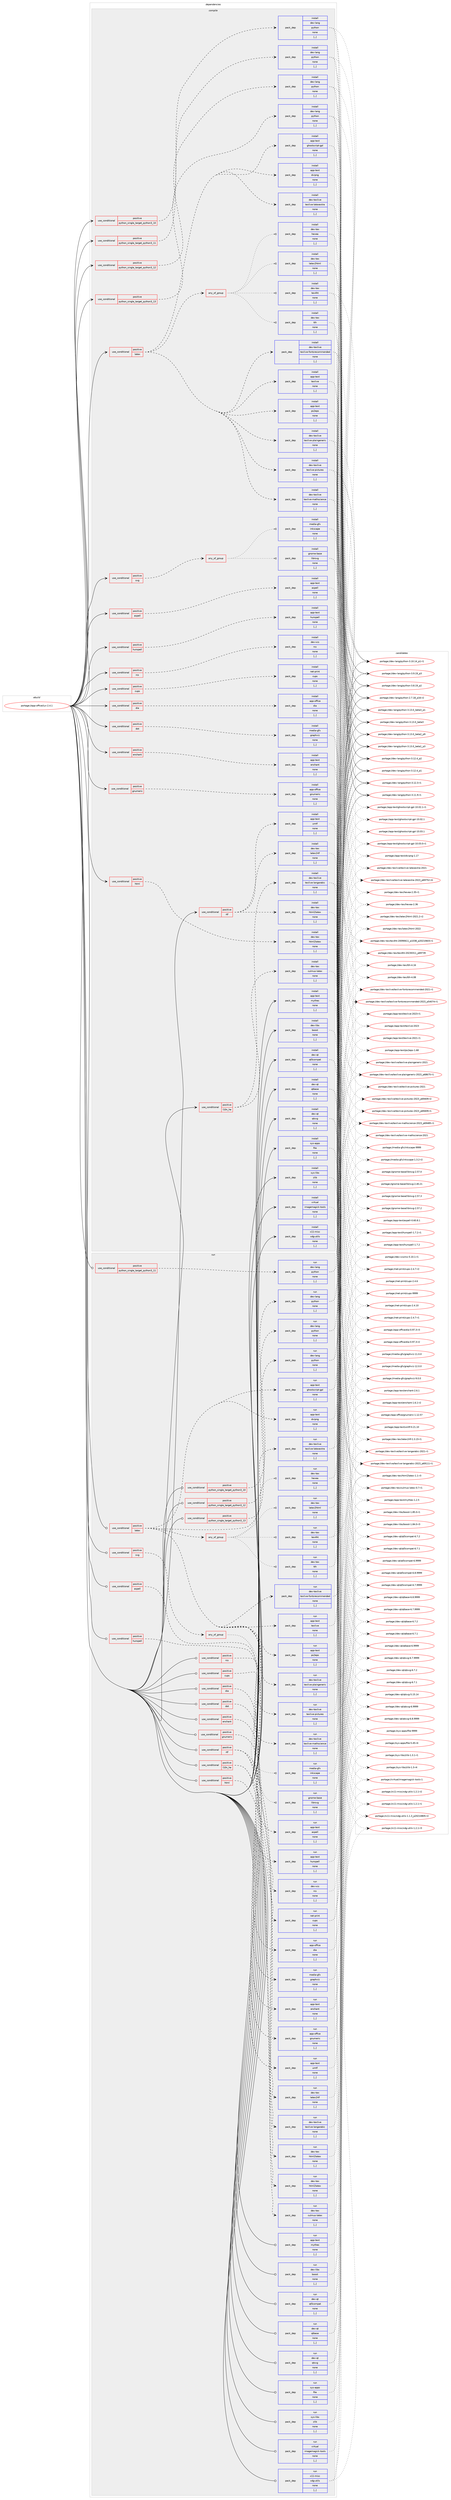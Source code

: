 digraph prolog {

# *************
# Graph options
# *************

newrank=true;
concentrate=true;
compound=true;
graph [rankdir=LR,fontname=Helvetica,fontsize=10,ranksep=1.5];#, ranksep=2.5, nodesep=0.2];
edge  [arrowhead=vee];
node  [fontname=Helvetica,fontsize=10];

# **********
# The ebuild
# **********

subgraph cluster_leftcol {
color=gray;
rank=same;
label=<<i>ebuild</i>>;
id [label="portage://app-office/lyx-2.4.1", color=red, width=4, href="../app-office/lyx-2.4.1.svg"];
}

# ****************
# The dependencies
# ****************

subgraph cluster_midcol {
color=gray;
label=<<i>dependencies</i>>;
subgraph cluster_compile {
fillcolor="#eeeeee";
style=filled;
label=<<i>compile</i>>;
subgraph cond13572 {
dependency48181 [label=<<TABLE BORDER="0" CELLBORDER="1" CELLSPACING="0" CELLPADDING="4"><TR><TD ROWSPAN="3" CELLPADDING="10">use_conditional</TD></TR><TR><TD>positive</TD></TR><TR><TD>aspell</TD></TR></TABLE>>, shape=none, color=red];
subgraph pack34190 {
dependency48182 [label=<<TABLE BORDER="0" CELLBORDER="1" CELLSPACING="0" CELLPADDING="4" WIDTH="220"><TR><TD ROWSPAN="6" CELLPADDING="30">pack_dep</TD></TR><TR><TD WIDTH="110">install</TD></TR><TR><TD>app-text</TD></TR><TR><TD>aspell</TD></TR><TR><TD>none</TD></TR><TR><TD>[,,]</TD></TR></TABLE>>, shape=none, color=blue];
}
dependency48181:e -> dependency48182:w [weight=20,style="dashed",arrowhead="vee"];
}
id:e -> dependency48181:w [weight=20,style="solid",arrowhead="vee"];
subgraph cond13573 {
dependency48183 [label=<<TABLE BORDER="0" CELLBORDER="1" CELLSPACING="0" CELLPADDING="4"><TR><TD ROWSPAN="3" CELLPADDING="10">use_conditional</TD></TR><TR><TD>positive</TD></TR><TR><TD>cups</TD></TR></TABLE>>, shape=none, color=red];
subgraph pack34191 {
dependency48184 [label=<<TABLE BORDER="0" CELLBORDER="1" CELLSPACING="0" CELLPADDING="4" WIDTH="220"><TR><TD ROWSPAN="6" CELLPADDING="30">pack_dep</TD></TR><TR><TD WIDTH="110">install</TD></TR><TR><TD>net-print</TD></TR><TR><TD>cups</TD></TR><TR><TD>none</TD></TR><TR><TD>[,,]</TD></TR></TABLE>>, shape=none, color=blue];
}
dependency48183:e -> dependency48184:w [weight=20,style="dashed",arrowhead="vee"];
}
id:e -> dependency48183:w [weight=20,style="solid",arrowhead="vee"];
subgraph cond13574 {
dependency48185 [label=<<TABLE BORDER="0" CELLBORDER="1" CELLSPACING="0" CELLPADDING="4"><TR><TD ROWSPAN="3" CELLPADDING="10">use_conditional</TD></TR><TR><TD>positive</TD></TR><TR><TD>dia</TD></TR></TABLE>>, shape=none, color=red];
subgraph pack34192 {
dependency48186 [label=<<TABLE BORDER="0" CELLBORDER="1" CELLSPACING="0" CELLPADDING="4" WIDTH="220"><TR><TD ROWSPAN="6" CELLPADDING="30">pack_dep</TD></TR><TR><TD WIDTH="110">install</TD></TR><TR><TD>app-office</TD></TR><TR><TD>dia</TD></TR><TR><TD>none</TD></TR><TR><TD>[,,]</TD></TR></TABLE>>, shape=none, color=blue];
}
dependency48185:e -> dependency48186:w [weight=20,style="dashed",arrowhead="vee"];
}
id:e -> dependency48185:w [weight=20,style="solid",arrowhead="vee"];
subgraph cond13575 {
dependency48187 [label=<<TABLE BORDER="0" CELLBORDER="1" CELLSPACING="0" CELLPADDING="4"><TR><TD ROWSPAN="3" CELLPADDING="10">use_conditional</TD></TR><TR><TD>positive</TD></TR><TR><TD>dot</TD></TR></TABLE>>, shape=none, color=red];
subgraph pack34193 {
dependency48188 [label=<<TABLE BORDER="0" CELLBORDER="1" CELLSPACING="0" CELLPADDING="4" WIDTH="220"><TR><TD ROWSPAN="6" CELLPADDING="30">pack_dep</TD></TR><TR><TD WIDTH="110">install</TD></TR><TR><TD>media-gfx</TD></TR><TR><TD>graphviz</TD></TR><TR><TD>none</TD></TR><TR><TD>[,,]</TD></TR></TABLE>>, shape=none, color=blue];
}
dependency48187:e -> dependency48188:w [weight=20,style="dashed",arrowhead="vee"];
}
id:e -> dependency48187:w [weight=20,style="solid",arrowhead="vee"];
subgraph cond13576 {
dependency48189 [label=<<TABLE BORDER="0" CELLBORDER="1" CELLSPACING="0" CELLPADDING="4"><TR><TD ROWSPAN="3" CELLPADDING="10">use_conditional</TD></TR><TR><TD>positive</TD></TR><TR><TD>enchant</TD></TR></TABLE>>, shape=none, color=red];
subgraph pack34194 {
dependency48190 [label=<<TABLE BORDER="0" CELLBORDER="1" CELLSPACING="0" CELLPADDING="4" WIDTH="220"><TR><TD ROWSPAN="6" CELLPADDING="30">pack_dep</TD></TR><TR><TD WIDTH="110">install</TD></TR><TR><TD>app-text</TD></TR><TR><TD>enchant</TD></TR><TR><TD>none</TD></TR><TR><TD>[,,]</TD></TR></TABLE>>, shape=none, color=blue];
}
dependency48189:e -> dependency48190:w [weight=20,style="dashed",arrowhead="vee"];
}
id:e -> dependency48189:w [weight=20,style="solid",arrowhead="vee"];
subgraph cond13577 {
dependency48191 [label=<<TABLE BORDER="0" CELLBORDER="1" CELLSPACING="0" CELLPADDING="4"><TR><TD ROWSPAN="3" CELLPADDING="10">use_conditional</TD></TR><TR><TD>positive</TD></TR><TR><TD>gnumeric</TD></TR></TABLE>>, shape=none, color=red];
subgraph pack34195 {
dependency48192 [label=<<TABLE BORDER="0" CELLBORDER="1" CELLSPACING="0" CELLPADDING="4" WIDTH="220"><TR><TD ROWSPAN="6" CELLPADDING="30">pack_dep</TD></TR><TR><TD WIDTH="110">install</TD></TR><TR><TD>app-office</TD></TR><TR><TD>gnumeric</TD></TR><TR><TD>none</TD></TR><TR><TD>[,,]</TD></TR></TABLE>>, shape=none, color=blue];
}
dependency48191:e -> dependency48192:w [weight=20,style="dashed",arrowhead="vee"];
}
id:e -> dependency48191:w [weight=20,style="solid",arrowhead="vee"];
subgraph cond13578 {
dependency48193 [label=<<TABLE BORDER="0" CELLBORDER="1" CELLSPACING="0" CELLPADDING="4"><TR><TD ROWSPAN="3" CELLPADDING="10">use_conditional</TD></TR><TR><TD>positive</TD></TR><TR><TD>html</TD></TR></TABLE>>, shape=none, color=red];
subgraph pack34196 {
dependency48194 [label=<<TABLE BORDER="0" CELLBORDER="1" CELLSPACING="0" CELLPADDING="4" WIDTH="220"><TR><TD ROWSPAN="6" CELLPADDING="30">pack_dep</TD></TR><TR><TD WIDTH="110">install</TD></TR><TR><TD>dev-tex</TD></TR><TR><TD>html2latex</TD></TR><TR><TD>none</TD></TR><TR><TD>[,,]</TD></TR></TABLE>>, shape=none, color=blue];
}
dependency48193:e -> dependency48194:w [weight=20,style="dashed",arrowhead="vee"];
}
id:e -> dependency48193:w [weight=20,style="solid",arrowhead="vee"];
subgraph cond13579 {
dependency48195 [label=<<TABLE BORDER="0" CELLBORDER="1" CELLSPACING="0" CELLPADDING="4"><TR><TD ROWSPAN="3" CELLPADDING="10">use_conditional</TD></TR><TR><TD>positive</TD></TR><TR><TD>hunspell</TD></TR></TABLE>>, shape=none, color=red];
subgraph pack34197 {
dependency48196 [label=<<TABLE BORDER="0" CELLBORDER="1" CELLSPACING="0" CELLPADDING="4" WIDTH="220"><TR><TD ROWSPAN="6" CELLPADDING="30">pack_dep</TD></TR><TR><TD WIDTH="110">install</TD></TR><TR><TD>app-text</TD></TR><TR><TD>hunspell</TD></TR><TR><TD>none</TD></TR><TR><TD>[,,]</TD></TR></TABLE>>, shape=none, color=blue];
}
dependency48195:e -> dependency48196:w [weight=20,style="dashed",arrowhead="vee"];
}
id:e -> dependency48195:w [weight=20,style="solid",arrowhead="vee"];
subgraph cond13580 {
dependency48197 [label=<<TABLE BORDER="0" CELLBORDER="1" CELLSPACING="0" CELLPADDING="4"><TR><TD ROWSPAN="3" CELLPADDING="10">use_conditional</TD></TR><TR><TD>positive</TD></TR><TR><TD>l10n_he</TD></TR></TABLE>>, shape=none, color=red];
subgraph pack34198 {
dependency48198 [label=<<TABLE BORDER="0" CELLBORDER="1" CELLSPACING="0" CELLPADDING="4" WIDTH="220"><TR><TD ROWSPAN="6" CELLPADDING="30">pack_dep</TD></TR><TR><TD WIDTH="110">install</TD></TR><TR><TD>dev-tex</TD></TR><TR><TD>culmus-latex</TD></TR><TR><TD>none</TD></TR><TR><TD>[,,]</TD></TR></TABLE>>, shape=none, color=blue];
}
dependency48197:e -> dependency48198:w [weight=20,style="dashed",arrowhead="vee"];
subgraph pack34199 {
dependency48199 [label=<<TABLE BORDER="0" CELLBORDER="1" CELLSPACING="0" CELLPADDING="4" WIDTH="220"><TR><TD ROWSPAN="6" CELLPADDING="30">pack_dep</TD></TR><TR><TD WIDTH="110">install</TD></TR><TR><TD>dev-texlive</TD></TR><TR><TD>texlive-langarabic</TD></TR><TR><TD>none</TD></TR><TR><TD>[,,]</TD></TR></TABLE>>, shape=none, color=blue];
}
dependency48197:e -> dependency48199:w [weight=20,style="dashed",arrowhead="vee"];
}
id:e -> dependency48197:w [weight=20,style="solid",arrowhead="vee"];
subgraph cond13581 {
dependency48200 [label=<<TABLE BORDER="0" CELLBORDER="1" CELLSPACING="0" CELLPADDING="4"><TR><TD ROWSPAN="3" CELLPADDING="10">use_conditional</TD></TR><TR><TD>positive</TD></TR><TR><TD>latex</TD></TR></TABLE>>, shape=none, color=red];
subgraph pack34200 {
dependency48201 [label=<<TABLE BORDER="0" CELLBORDER="1" CELLSPACING="0" CELLPADDING="4" WIDTH="220"><TR><TD ROWSPAN="6" CELLPADDING="30">pack_dep</TD></TR><TR><TD WIDTH="110">install</TD></TR><TR><TD>app-text</TD></TR><TR><TD>dvipng</TD></TR><TR><TD>none</TD></TR><TR><TD>[,,]</TD></TR></TABLE>>, shape=none, color=blue];
}
dependency48200:e -> dependency48201:w [weight=20,style="dashed",arrowhead="vee"];
subgraph pack34201 {
dependency48202 [label=<<TABLE BORDER="0" CELLBORDER="1" CELLSPACING="0" CELLPADDING="4" WIDTH="220"><TR><TD ROWSPAN="6" CELLPADDING="30">pack_dep</TD></TR><TR><TD WIDTH="110">install</TD></TR><TR><TD>app-text</TD></TR><TR><TD>ghostscript-gpl</TD></TR><TR><TD>none</TD></TR><TR><TD>[,,]</TD></TR></TABLE>>, shape=none, color=blue];
}
dependency48200:e -> dependency48202:w [weight=20,style="dashed",arrowhead="vee"];
subgraph pack34202 {
dependency48203 [label=<<TABLE BORDER="0" CELLBORDER="1" CELLSPACING="0" CELLPADDING="4" WIDTH="220"><TR><TD ROWSPAN="6" CELLPADDING="30">pack_dep</TD></TR><TR><TD WIDTH="110">install</TD></TR><TR><TD>app-text</TD></TR><TR><TD>ps2eps</TD></TR><TR><TD>none</TD></TR><TR><TD>[,,]</TD></TR></TABLE>>, shape=none, color=blue];
}
dependency48200:e -> dependency48203:w [weight=20,style="dashed",arrowhead="vee"];
subgraph pack34203 {
dependency48204 [label=<<TABLE BORDER="0" CELLBORDER="1" CELLSPACING="0" CELLPADDING="4" WIDTH="220"><TR><TD ROWSPAN="6" CELLPADDING="30">pack_dep</TD></TR><TR><TD WIDTH="110">install</TD></TR><TR><TD>app-text</TD></TR><TR><TD>texlive</TD></TR><TR><TD>none</TD></TR><TR><TD>[,,]</TD></TR></TABLE>>, shape=none, color=blue];
}
dependency48200:e -> dependency48204:w [weight=20,style="dashed",arrowhead="vee"];
subgraph pack34204 {
dependency48205 [label=<<TABLE BORDER="0" CELLBORDER="1" CELLSPACING="0" CELLPADDING="4" WIDTH="220"><TR><TD ROWSPAN="6" CELLPADDING="30">pack_dep</TD></TR><TR><TD WIDTH="110">install</TD></TR><TR><TD>dev-texlive</TD></TR><TR><TD>texlive-fontsrecommended</TD></TR><TR><TD>none</TD></TR><TR><TD>[,,]</TD></TR></TABLE>>, shape=none, color=blue];
}
dependency48200:e -> dependency48205:w [weight=20,style="dashed",arrowhead="vee"];
subgraph pack34205 {
dependency48206 [label=<<TABLE BORDER="0" CELLBORDER="1" CELLSPACING="0" CELLPADDING="4" WIDTH="220"><TR><TD ROWSPAN="6" CELLPADDING="30">pack_dep</TD></TR><TR><TD WIDTH="110">install</TD></TR><TR><TD>dev-texlive</TD></TR><TR><TD>texlive-latexextra</TD></TR><TR><TD>none</TD></TR><TR><TD>[,,]</TD></TR></TABLE>>, shape=none, color=blue];
}
dependency48200:e -> dependency48206:w [weight=20,style="dashed",arrowhead="vee"];
subgraph pack34206 {
dependency48207 [label=<<TABLE BORDER="0" CELLBORDER="1" CELLSPACING="0" CELLPADDING="4" WIDTH="220"><TR><TD ROWSPAN="6" CELLPADDING="30">pack_dep</TD></TR><TR><TD WIDTH="110">install</TD></TR><TR><TD>dev-texlive</TD></TR><TR><TD>texlive-mathscience</TD></TR><TR><TD>none</TD></TR><TR><TD>[,,]</TD></TR></TABLE>>, shape=none, color=blue];
}
dependency48200:e -> dependency48207:w [weight=20,style="dashed",arrowhead="vee"];
subgraph pack34207 {
dependency48208 [label=<<TABLE BORDER="0" CELLBORDER="1" CELLSPACING="0" CELLPADDING="4" WIDTH="220"><TR><TD ROWSPAN="6" CELLPADDING="30">pack_dep</TD></TR><TR><TD WIDTH="110">install</TD></TR><TR><TD>dev-texlive</TD></TR><TR><TD>texlive-pictures</TD></TR><TR><TD>none</TD></TR><TR><TD>[,,]</TD></TR></TABLE>>, shape=none, color=blue];
}
dependency48200:e -> dependency48208:w [weight=20,style="dashed",arrowhead="vee"];
subgraph pack34208 {
dependency48209 [label=<<TABLE BORDER="0" CELLBORDER="1" CELLSPACING="0" CELLPADDING="4" WIDTH="220"><TR><TD ROWSPAN="6" CELLPADDING="30">pack_dep</TD></TR><TR><TD WIDTH="110">install</TD></TR><TR><TD>dev-texlive</TD></TR><TR><TD>texlive-plaingeneric</TD></TR><TR><TD>none</TD></TR><TR><TD>[,,]</TD></TR></TABLE>>, shape=none, color=blue];
}
dependency48200:e -> dependency48209:w [weight=20,style="dashed",arrowhead="vee"];
subgraph any359 {
dependency48210 [label=<<TABLE BORDER="0" CELLBORDER="1" CELLSPACING="0" CELLPADDING="4"><TR><TD CELLPADDING="10">any_of_group</TD></TR></TABLE>>, shape=none, color=red];subgraph pack34209 {
dependency48211 [label=<<TABLE BORDER="0" CELLBORDER="1" CELLSPACING="0" CELLPADDING="4" WIDTH="220"><TR><TD ROWSPAN="6" CELLPADDING="30">pack_dep</TD></TR><TR><TD WIDTH="110">install</TD></TR><TR><TD>dev-tex</TD></TR><TR><TD>latex2html</TD></TR><TR><TD>none</TD></TR><TR><TD>[,,]</TD></TR></TABLE>>, shape=none, color=blue];
}
dependency48210:e -> dependency48211:w [weight=20,style="dotted",arrowhead="oinv"];
subgraph pack34210 {
dependency48212 [label=<<TABLE BORDER="0" CELLBORDER="1" CELLSPACING="0" CELLPADDING="4" WIDTH="220"><TR><TD ROWSPAN="6" CELLPADDING="30">pack_dep</TD></TR><TR><TD WIDTH="110">install</TD></TR><TR><TD>dev-tex</TD></TR><TR><TD>hevea</TD></TR><TR><TD>none</TD></TR><TR><TD>[,,]</TD></TR></TABLE>>, shape=none, color=blue];
}
dependency48210:e -> dependency48212:w [weight=20,style="dotted",arrowhead="oinv"];
subgraph pack34211 {
dependency48213 [label=<<TABLE BORDER="0" CELLBORDER="1" CELLSPACING="0" CELLPADDING="4" WIDTH="220"><TR><TD ROWSPAN="6" CELLPADDING="30">pack_dep</TD></TR><TR><TD WIDTH="110">install</TD></TR><TR><TD>dev-tex</TD></TR><TR><TD>tex4ht</TD></TR><TR><TD>none</TD></TR><TR><TD>[,,]</TD></TR></TABLE>>, shape=none, color=blue];
}
dependency48210:e -> dependency48213:w [weight=20,style="dotted",arrowhead="oinv"];
subgraph pack34212 {
dependency48214 [label=<<TABLE BORDER="0" CELLBORDER="1" CELLSPACING="0" CELLPADDING="4" WIDTH="220"><TR><TD ROWSPAN="6" CELLPADDING="30">pack_dep</TD></TR><TR><TD WIDTH="110">install</TD></TR><TR><TD>dev-tex</TD></TR><TR><TD>tth</TD></TR><TR><TD>none</TD></TR><TR><TD>[,,]</TD></TR></TABLE>>, shape=none, color=blue];
}
dependency48210:e -> dependency48214:w [weight=20,style="dotted",arrowhead="oinv"];
}
dependency48200:e -> dependency48210:w [weight=20,style="dashed",arrowhead="vee"];
}
id:e -> dependency48200:w [weight=20,style="solid",arrowhead="vee"];
subgraph cond13582 {
dependency48215 [label=<<TABLE BORDER="0" CELLBORDER="1" CELLSPACING="0" CELLPADDING="4"><TR><TD ROWSPAN="3" CELLPADDING="10">use_conditional</TD></TR><TR><TD>positive</TD></TR><TR><TD>python_single_target_python3_10</TD></TR></TABLE>>, shape=none, color=red];
subgraph pack34213 {
dependency48216 [label=<<TABLE BORDER="0" CELLBORDER="1" CELLSPACING="0" CELLPADDING="4" WIDTH="220"><TR><TD ROWSPAN="6" CELLPADDING="30">pack_dep</TD></TR><TR><TD WIDTH="110">install</TD></TR><TR><TD>dev-lang</TD></TR><TR><TD>python</TD></TR><TR><TD>none</TD></TR><TR><TD>[,,]</TD></TR></TABLE>>, shape=none, color=blue];
}
dependency48215:e -> dependency48216:w [weight=20,style="dashed",arrowhead="vee"];
}
id:e -> dependency48215:w [weight=20,style="solid",arrowhead="vee"];
subgraph cond13583 {
dependency48217 [label=<<TABLE BORDER="0" CELLBORDER="1" CELLSPACING="0" CELLPADDING="4"><TR><TD ROWSPAN="3" CELLPADDING="10">use_conditional</TD></TR><TR><TD>positive</TD></TR><TR><TD>python_single_target_python3_11</TD></TR></TABLE>>, shape=none, color=red];
subgraph pack34214 {
dependency48218 [label=<<TABLE BORDER="0" CELLBORDER="1" CELLSPACING="0" CELLPADDING="4" WIDTH="220"><TR><TD ROWSPAN="6" CELLPADDING="30">pack_dep</TD></TR><TR><TD WIDTH="110">install</TD></TR><TR><TD>dev-lang</TD></TR><TR><TD>python</TD></TR><TR><TD>none</TD></TR><TR><TD>[,,]</TD></TR></TABLE>>, shape=none, color=blue];
}
dependency48217:e -> dependency48218:w [weight=20,style="dashed",arrowhead="vee"];
}
id:e -> dependency48217:w [weight=20,style="solid",arrowhead="vee"];
subgraph cond13584 {
dependency48219 [label=<<TABLE BORDER="0" CELLBORDER="1" CELLSPACING="0" CELLPADDING="4"><TR><TD ROWSPAN="3" CELLPADDING="10">use_conditional</TD></TR><TR><TD>positive</TD></TR><TR><TD>python_single_target_python3_12</TD></TR></TABLE>>, shape=none, color=red];
subgraph pack34215 {
dependency48220 [label=<<TABLE BORDER="0" CELLBORDER="1" CELLSPACING="0" CELLPADDING="4" WIDTH="220"><TR><TD ROWSPAN="6" CELLPADDING="30">pack_dep</TD></TR><TR><TD WIDTH="110">install</TD></TR><TR><TD>dev-lang</TD></TR><TR><TD>python</TD></TR><TR><TD>none</TD></TR><TR><TD>[,,]</TD></TR></TABLE>>, shape=none, color=blue];
}
dependency48219:e -> dependency48220:w [weight=20,style="dashed",arrowhead="vee"];
}
id:e -> dependency48219:w [weight=20,style="solid",arrowhead="vee"];
subgraph cond13585 {
dependency48221 [label=<<TABLE BORDER="0" CELLBORDER="1" CELLSPACING="0" CELLPADDING="4"><TR><TD ROWSPAN="3" CELLPADDING="10">use_conditional</TD></TR><TR><TD>positive</TD></TR><TR><TD>python_single_target_python3_13</TD></TR></TABLE>>, shape=none, color=red];
subgraph pack34216 {
dependency48222 [label=<<TABLE BORDER="0" CELLBORDER="1" CELLSPACING="0" CELLPADDING="4" WIDTH="220"><TR><TD ROWSPAN="6" CELLPADDING="30">pack_dep</TD></TR><TR><TD WIDTH="110">install</TD></TR><TR><TD>dev-lang</TD></TR><TR><TD>python</TD></TR><TR><TD>none</TD></TR><TR><TD>[,,]</TD></TR></TABLE>>, shape=none, color=blue];
}
dependency48221:e -> dependency48222:w [weight=20,style="dashed",arrowhead="vee"];
}
id:e -> dependency48221:w [weight=20,style="solid",arrowhead="vee"];
subgraph cond13586 {
dependency48223 [label=<<TABLE BORDER="0" CELLBORDER="1" CELLSPACING="0" CELLPADDING="4"><TR><TD ROWSPAN="3" CELLPADDING="10">use_conditional</TD></TR><TR><TD>positive</TD></TR><TR><TD>rcs</TD></TR></TABLE>>, shape=none, color=red];
subgraph pack34217 {
dependency48224 [label=<<TABLE BORDER="0" CELLBORDER="1" CELLSPACING="0" CELLPADDING="4" WIDTH="220"><TR><TD ROWSPAN="6" CELLPADDING="30">pack_dep</TD></TR><TR><TD WIDTH="110">install</TD></TR><TR><TD>dev-vcs</TD></TR><TR><TD>rcs</TD></TR><TR><TD>none</TD></TR><TR><TD>[,,]</TD></TR></TABLE>>, shape=none, color=blue];
}
dependency48223:e -> dependency48224:w [weight=20,style="dashed",arrowhead="vee"];
}
id:e -> dependency48223:w [weight=20,style="solid",arrowhead="vee"];
subgraph cond13587 {
dependency48225 [label=<<TABLE BORDER="0" CELLBORDER="1" CELLSPACING="0" CELLPADDING="4"><TR><TD ROWSPAN="3" CELLPADDING="10">use_conditional</TD></TR><TR><TD>positive</TD></TR><TR><TD>rtf</TD></TR></TABLE>>, shape=none, color=red];
subgraph pack34218 {
dependency48226 [label=<<TABLE BORDER="0" CELLBORDER="1" CELLSPACING="0" CELLPADDING="4" WIDTH="220"><TR><TD ROWSPAN="6" CELLPADDING="30">pack_dep</TD></TR><TR><TD WIDTH="110">install</TD></TR><TR><TD>app-text</TD></TR><TR><TD>unrtf</TD></TR><TR><TD>none</TD></TR><TR><TD>[,,]</TD></TR></TABLE>>, shape=none, color=blue];
}
dependency48225:e -> dependency48226:w [weight=20,style="dashed",arrowhead="vee"];
subgraph pack34219 {
dependency48227 [label=<<TABLE BORDER="0" CELLBORDER="1" CELLSPACING="0" CELLPADDING="4" WIDTH="220"><TR><TD ROWSPAN="6" CELLPADDING="30">pack_dep</TD></TR><TR><TD WIDTH="110">install</TD></TR><TR><TD>dev-tex</TD></TR><TR><TD>html2latex</TD></TR><TR><TD>none</TD></TR><TR><TD>[,,]</TD></TR></TABLE>>, shape=none, color=blue];
}
dependency48225:e -> dependency48227:w [weight=20,style="dashed",arrowhead="vee"];
subgraph pack34220 {
dependency48228 [label=<<TABLE BORDER="0" CELLBORDER="1" CELLSPACING="0" CELLPADDING="4" WIDTH="220"><TR><TD ROWSPAN="6" CELLPADDING="30">pack_dep</TD></TR><TR><TD WIDTH="110">install</TD></TR><TR><TD>dev-tex</TD></TR><TR><TD>latex2rtf</TD></TR><TR><TD>none</TD></TR><TR><TD>[,,]</TD></TR></TABLE>>, shape=none, color=blue];
}
dependency48225:e -> dependency48228:w [weight=20,style="dashed",arrowhead="vee"];
}
id:e -> dependency48225:w [weight=20,style="solid",arrowhead="vee"];
subgraph cond13588 {
dependency48229 [label=<<TABLE BORDER="0" CELLBORDER="1" CELLSPACING="0" CELLPADDING="4"><TR><TD ROWSPAN="3" CELLPADDING="10">use_conditional</TD></TR><TR><TD>positive</TD></TR><TR><TD>svg</TD></TR></TABLE>>, shape=none, color=red];
subgraph any360 {
dependency48230 [label=<<TABLE BORDER="0" CELLBORDER="1" CELLSPACING="0" CELLPADDING="4"><TR><TD CELLPADDING="10">any_of_group</TD></TR></TABLE>>, shape=none, color=red];subgraph pack34221 {
dependency48231 [label=<<TABLE BORDER="0" CELLBORDER="1" CELLSPACING="0" CELLPADDING="4" WIDTH="220"><TR><TD ROWSPAN="6" CELLPADDING="30">pack_dep</TD></TR><TR><TD WIDTH="110">install</TD></TR><TR><TD>gnome-base</TD></TR><TR><TD>librsvg</TD></TR><TR><TD>none</TD></TR><TR><TD>[,,]</TD></TR></TABLE>>, shape=none, color=blue];
}
dependency48230:e -> dependency48231:w [weight=20,style="dotted",arrowhead="oinv"];
subgraph pack34222 {
dependency48232 [label=<<TABLE BORDER="0" CELLBORDER="1" CELLSPACING="0" CELLPADDING="4" WIDTH="220"><TR><TD ROWSPAN="6" CELLPADDING="30">pack_dep</TD></TR><TR><TD WIDTH="110">install</TD></TR><TR><TD>media-gfx</TD></TR><TR><TD>inkscape</TD></TR><TR><TD>none</TD></TR><TR><TD>[,,]</TD></TR></TABLE>>, shape=none, color=blue];
}
dependency48230:e -> dependency48232:w [weight=20,style="dotted",arrowhead="oinv"];
}
dependency48229:e -> dependency48230:w [weight=20,style="dashed",arrowhead="vee"];
}
id:e -> dependency48229:w [weight=20,style="solid",arrowhead="vee"];
subgraph pack34223 {
dependency48233 [label=<<TABLE BORDER="0" CELLBORDER="1" CELLSPACING="0" CELLPADDING="4" WIDTH="220"><TR><TD ROWSPAN="6" CELLPADDING="30">pack_dep</TD></TR><TR><TD WIDTH="110">install</TD></TR><TR><TD>app-text</TD></TR><TR><TD>mythes</TD></TR><TR><TD>none</TD></TR><TR><TD>[,,]</TD></TR></TABLE>>, shape=none, color=blue];
}
id:e -> dependency48233:w [weight=20,style="solid",arrowhead="vee"];
subgraph pack34224 {
dependency48234 [label=<<TABLE BORDER="0" CELLBORDER="1" CELLSPACING="0" CELLPADDING="4" WIDTH="220"><TR><TD ROWSPAN="6" CELLPADDING="30">pack_dep</TD></TR><TR><TD WIDTH="110">install</TD></TR><TR><TD>dev-libs</TD></TR><TR><TD>boost</TD></TR><TR><TD>none</TD></TR><TR><TD>[,,]</TD></TR></TABLE>>, shape=none, color=blue];
}
id:e -> dependency48234:w [weight=20,style="solid",arrowhead="vee"];
subgraph pack34225 {
dependency48235 [label=<<TABLE BORDER="0" CELLBORDER="1" CELLSPACING="0" CELLPADDING="4" WIDTH="220"><TR><TD ROWSPAN="6" CELLPADDING="30">pack_dep</TD></TR><TR><TD WIDTH="110">install</TD></TR><TR><TD>dev-qt</TD></TR><TR><TD>qt5compat</TD></TR><TR><TD>none</TD></TR><TR><TD>[,,]</TD></TR></TABLE>>, shape=none, color=blue];
}
id:e -> dependency48235:w [weight=20,style="solid",arrowhead="vee"];
subgraph pack34226 {
dependency48236 [label=<<TABLE BORDER="0" CELLBORDER="1" CELLSPACING="0" CELLPADDING="4" WIDTH="220"><TR><TD ROWSPAN="6" CELLPADDING="30">pack_dep</TD></TR><TR><TD WIDTH="110">install</TD></TR><TR><TD>dev-qt</TD></TR><TR><TD>qtbase</TD></TR><TR><TD>none</TD></TR><TR><TD>[,,]</TD></TR></TABLE>>, shape=none, color=blue];
}
id:e -> dependency48236:w [weight=20,style="solid",arrowhead="vee"];
subgraph pack34227 {
dependency48237 [label=<<TABLE BORDER="0" CELLBORDER="1" CELLSPACING="0" CELLPADDING="4" WIDTH="220"><TR><TD ROWSPAN="6" CELLPADDING="30">pack_dep</TD></TR><TR><TD WIDTH="110">install</TD></TR><TR><TD>dev-qt</TD></TR><TR><TD>qtsvg</TD></TR><TR><TD>none</TD></TR><TR><TD>[,,]</TD></TR></TABLE>>, shape=none, color=blue];
}
id:e -> dependency48237:w [weight=20,style="solid",arrowhead="vee"];
subgraph pack34228 {
dependency48238 [label=<<TABLE BORDER="0" CELLBORDER="1" CELLSPACING="0" CELLPADDING="4" WIDTH="220"><TR><TD ROWSPAN="6" CELLPADDING="30">pack_dep</TD></TR><TR><TD WIDTH="110">install</TD></TR><TR><TD>sys-apps</TD></TR><TR><TD>file</TD></TR><TR><TD>none</TD></TR><TR><TD>[,,]</TD></TR></TABLE>>, shape=none, color=blue];
}
id:e -> dependency48238:w [weight=20,style="solid",arrowhead="vee"];
subgraph pack34229 {
dependency48239 [label=<<TABLE BORDER="0" CELLBORDER="1" CELLSPACING="0" CELLPADDING="4" WIDTH="220"><TR><TD ROWSPAN="6" CELLPADDING="30">pack_dep</TD></TR><TR><TD WIDTH="110">install</TD></TR><TR><TD>sys-libs</TD></TR><TR><TD>zlib</TD></TR><TR><TD>none</TD></TR><TR><TD>[,,]</TD></TR></TABLE>>, shape=none, color=blue];
}
id:e -> dependency48239:w [weight=20,style="solid",arrowhead="vee"];
subgraph pack34230 {
dependency48240 [label=<<TABLE BORDER="0" CELLBORDER="1" CELLSPACING="0" CELLPADDING="4" WIDTH="220"><TR><TD ROWSPAN="6" CELLPADDING="30">pack_dep</TD></TR><TR><TD WIDTH="110">install</TD></TR><TR><TD>virtual</TD></TR><TR><TD>imagemagick-tools</TD></TR><TR><TD>none</TD></TR><TR><TD>[,,]</TD></TR></TABLE>>, shape=none, color=blue];
}
id:e -> dependency48240:w [weight=20,style="solid",arrowhead="vee"];
subgraph pack34231 {
dependency48241 [label=<<TABLE BORDER="0" CELLBORDER="1" CELLSPACING="0" CELLPADDING="4" WIDTH="220"><TR><TD ROWSPAN="6" CELLPADDING="30">pack_dep</TD></TR><TR><TD WIDTH="110">install</TD></TR><TR><TD>x11-misc</TD></TR><TR><TD>xdg-utils</TD></TR><TR><TD>none</TD></TR><TR><TD>[,,]</TD></TR></TABLE>>, shape=none, color=blue];
}
id:e -> dependency48241:w [weight=20,style="solid",arrowhead="vee"];
}
subgraph cluster_compileandrun {
fillcolor="#eeeeee";
style=filled;
label=<<i>compile and run</i>>;
}
subgraph cluster_run {
fillcolor="#eeeeee";
style=filled;
label=<<i>run</i>>;
subgraph cond13589 {
dependency48242 [label=<<TABLE BORDER="0" CELLBORDER="1" CELLSPACING="0" CELLPADDING="4"><TR><TD ROWSPAN="3" CELLPADDING="10">use_conditional</TD></TR><TR><TD>positive</TD></TR><TR><TD>aspell</TD></TR></TABLE>>, shape=none, color=red];
subgraph pack34232 {
dependency48243 [label=<<TABLE BORDER="0" CELLBORDER="1" CELLSPACING="0" CELLPADDING="4" WIDTH="220"><TR><TD ROWSPAN="6" CELLPADDING="30">pack_dep</TD></TR><TR><TD WIDTH="110">run</TD></TR><TR><TD>app-text</TD></TR><TR><TD>aspell</TD></TR><TR><TD>none</TD></TR><TR><TD>[,,]</TD></TR></TABLE>>, shape=none, color=blue];
}
dependency48242:e -> dependency48243:w [weight=20,style="dashed",arrowhead="vee"];
}
id:e -> dependency48242:w [weight=20,style="solid",arrowhead="odot"];
subgraph cond13590 {
dependency48244 [label=<<TABLE BORDER="0" CELLBORDER="1" CELLSPACING="0" CELLPADDING="4"><TR><TD ROWSPAN="3" CELLPADDING="10">use_conditional</TD></TR><TR><TD>positive</TD></TR><TR><TD>cups</TD></TR></TABLE>>, shape=none, color=red];
subgraph pack34233 {
dependency48245 [label=<<TABLE BORDER="0" CELLBORDER="1" CELLSPACING="0" CELLPADDING="4" WIDTH="220"><TR><TD ROWSPAN="6" CELLPADDING="30">pack_dep</TD></TR><TR><TD WIDTH="110">run</TD></TR><TR><TD>net-print</TD></TR><TR><TD>cups</TD></TR><TR><TD>none</TD></TR><TR><TD>[,,]</TD></TR></TABLE>>, shape=none, color=blue];
}
dependency48244:e -> dependency48245:w [weight=20,style="dashed",arrowhead="vee"];
}
id:e -> dependency48244:w [weight=20,style="solid",arrowhead="odot"];
subgraph cond13591 {
dependency48246 [label=<<TABLE BORDER="0" CELLBORDER="1" CELLSPACING="0" CELLPADDING="4"><TR><TD ROWSPAN="3" CELLPADDING="10">use_conditional</TD></TR><TR><TD>positive</TD></TR><TR><TD>dia</TD></TR></TABLE>>, shape=none, color=red];
subgraph pack34234 {
dependency48247 [label=<<TABLE BORDER="0" CELLBORDER="1" CELLSPACING="0" CELLPADDING="4" WIDTH="220"><TR><TD ROWSPAN="6" CELLPADDING="30">pack_dep</TD></TR><TR><TD WIDTH="110">run</TD></TR><TR><TD>app-office</TD></TR><TR><TD>dia</TD></TR><TR><TD>none</TD></TR><TR><TD>[,,]</TD></TR></TABLE>>, shape=none, color=blue];
}
dependency48246:e -> dependency48247:w [weight=20,style="dashed",arrowhead="vee"];
}
id:e -> dependency48246:w [weight=20,style="solid",arrowhead="odot"];
subgraph cond13592 {
dependency48248 [label=<<TABLE BORDER="0" CELLBORDER="1" CELLSPACING="0" CELLPADDING="4"><TR><TD ROWSPAN="3" CELLPADDING="10">use_conditional</TD></TR><TR><TD>positive</TD></TR><TR><TD>dot</TD></TR></TABLE>>, shape=none, color=red];
subgraph pack34235 {
dependency48249 [label=<<TABLE BORDER="0" CELLBORDER="1" CELLSPACING="0" CELLPADDING="4" WIDTH="220"><TR><TD ROWSPAN="6" CELLPADDING="30">pack_dep</TD></TR><TR><TD WIDTH="110">run</TD></TR><TR><TD>media-gfx</TD></TR><TR><TD>graphviz</TD></TR><TR><TD>none</TD></TR><TR><TD>[,,]</TD></TR></TABLE>>, shape=none, color=blue];
}
dependency48248:e -> dependency48249:w [weight=20,style="dashed",arrowhead="vee"];
}
id:e -> dependency48248:w [weight=20,style="solid",arrowhead="odot"];
subgraph cond13593 {
dependency48250 [label=<<TABLE BORDER="0" CELLBORDER="1" CELLSPACING="0" CELLPADDING="4"><TR><TD ROWSPAN="3" CELLPADDING="10">use_conditional</TD></TR><TR><TD>positive</TD></TR><TR><TD>enchant</TD></TR></TABLE>>, shape=none, color=red];
subgraph pack34236 {
dependency48251 [label=<<TABLE BORDER="0" CELLBORDER="1" CELLSPACING="0" CELLPADDING="4" WIDTH="220"><TR><TD ROWSPAN="6" CELLPADDING="30">pack_dep</TD></TR><TR><TD WIDTH="110">run</TD></TR><TR><TD>app-text</TD></TR><TR><TD>enchant</TD></TR><TR><TD>none</TD></TR><TR><TD>[,,]</TD></TR></TABLE>>, shape=none, color=blue];
}
dependency48250:e -> dependency48251:w [weight=20,style="dashed",arrowhead="vee"];
}
id:e -> dependency48250:w [weight=20,style="solid",arrowhead="odot"];
subgraph cond13594 {
dependency48252 [label=<<TABLE BORDER="0" CELLBORDER="1" CELLSPACING="0" CELLPADDING="4"><TR><TD ROWSPAN="3" CELLPADDING="10">use_conditional</TD></TR><TR><TD>positive</TD></TR><TR><TD>gnumeric</TD></TR></TABLE>>, shape=none, color=red];
subgraph pack34237 {
dependency48253 [label=<<TABLE BORDER="0" CELLBORDER="1" CELLSPACING="0" CELLPADDING="4" WIDTH="220"><TR><TD ROWSPAN="6" CELLPADDING="30">pack_dep</TD></TR><TR><TD WIDTH="110">run</TD></TR><TR><TD>app-office</TD></TR><TR><TD>gnumeric</TD></TR><TR><TD>none</TD></TR><TR><TD>[,,]</TD></TR></TABLE>>, shape=none, color=blue];
}
dependency48252:e -> dependency48253:w [weight=20,style="dashed",arrowhead="vee"];
}
id:e -> dependency48252:w [weight=20,style="solid",arrowhead="odot"];
subgraph cond13595 {
dependency48254 [label=<<TABLE BORDER="0" CELLBORDER="1" CELLSPACING="0" CELLPADDING="4"><TR><TD ROWSPAN="3" CELLPADDING="10">use_conditional</TD></TR><TR><TD>positive</TD></TR><TR><TD>html</TD></TR></TABLE>>, shape=none, color=red];
subgraph pack34238 {
dependency48255 [label=<<TABLE BORDER="0" CELLBORDER="1" CELLSPACING="0" CELLPADDING="4" WIDTH="220"><TR><TD ROWSPAN="6" CELLPADDING="30">pack_dep</TD></TR><TR><TD WIDTH="110">run</TD></TR><TR><TD>dev-tex</TD></TR><TR><TD>html2latex</TD></TR><TR><TD>none</TD></TR><TR><TD>[,,]</TD></TR></TABLE>>, shape=none, color=blue];
}
dependency48254:e -> dependency48255:w [weight=20,style="dashed",arrowhead="vee"];
}
id:e -> dependency48254:w [weight=20,style="solid",arrowhead="odot"];
subgraph cond13596 {
dependency48256 [label=<<TABLE BORDER="0" CELLBORDER="1" CELLSPACING="0" CELLPADDING="4"><TR><TD ROWSPAN="3" CELLPADDING="10">use_conditional</TD></TR><TR><TD>positive</TD></TR><TR><TD>hunspell</TD></TR></TABLE>>, shape=none, color=red];
subgraph pack34239 {
dependency48257 [label=<<TABLE BORDER="0" CELLBORDER="1" CELLSPACING="0" CELLPADDING="4" WIDTH="220"><TR><TD ROWSPAN="6" CELLPADDING="30">pack_dep</TD></TR><TR><TD WIDTH="110">run</TD></TR><TR><TD>app-text</TD></TR><TR><TD>hunspell</TD></TR><TR><TD>none</TD></TR><TR><TD>[,,]</TD></TR></TABLE>>, shape=none, color=blue];
}
dependency48256:e -> dependency48257:w [weight=20,style="dashed",arrowhead="vee"];
}
id:e -> dependency48256:w [weight=20,style="solid",arrowhead="odot"];
subgraph cond13597 {
dependency48258 [label=<<TABLE BORDER="0" CELLBORDER="1" CELLSPACING="0" CELLPADDING="4"><TR><TD ROWSPAN="3" CELLPADDING="10">use_conditional</TD></TR><TR><TD>positive</TD></TR><TR><TD>l10n_he</TD></TR></TABLE>>, shape=none, color=red];
subgraph pack34240 {
dependency48259 [label=<<TABLE BORDER="0" CELLBORDER="1" CELLSPACING="0" CELLPADDING="4" WIDTH="220"><TR><TD ROWSPAN="6" CELLPADDING="30">pack_dep</TD></TR><TR><TD WIDTH="110">run</TD></TR><TR><TD>dev-tex</TD></TR><TR><TD>culmus-latex</TD></TR><TR><TD>none</TD></TR><TR><TD>[,,]</TD></TR></TABLE>>, shape=none, color=blue];
}
dependency48258:e -> dependency48259:w [weight=20,style="dashed",arrowhead="vee"];
subgraph pack34241 {
dependency48260 [label=<<TABLE BORDER="0" CELLBORDER="1" CELLSPACING="0" CELLPADDING="4" WIDTH="220"><TR><TD ROWSPAN="6" CELLPADDING="30">pack_dep</TD></TR><TR><TD WIDTH="110">run</TD></TR><TR><TD>dev-texlive</TD></TR><TR><TD>texlive-langarabic</TD></TR><TR><TD>none</TD></TR><TR><TD>[,,]</TD></TR></TABLE>>, shape=none, color=blue];
}
dependency48258:e -> dependency48260:w [weight=20,style="dashed",arrowhead="vee"];
}
id:e -> dependency48258:w [weight=20,style="solid",arrowhead="odot"];
subgraph cond13598 {
dependency48261 [label=<<TABLE BORDER="0" CELLBORDER="1" CELLSPACING="0" CELLPADDING="4"><TR><TD ROWSPAN="3" CELLPADDING="10">use_conditional</TD></TR><TR><TD>positive</TD></TR><TR><TD>latex</TD></TR></TABLE>>, shape=none, color=red];
subgraph pack34242 {
dependency48262 [label=<<TABLE BORDER="0" CELLBORDER="1" CELLSPACING="0" CELLPADDING="4" WIDTH="220"><TR><TD ROWSPAN="6" CELLPADDING="30">pack_dep</TD></TR><TR><TD WIDTH="110">run</TD></TR><TR><TD>app-text</TD></TR><TR><TD>dvipng</TD></TR><TR><TD>none</TD></TR><TR><TD>[,,]</TD></TR></TABLE>>, shape=none, color=blue];
}
dependency48261:e -> dependency48262:w [weight=20,style="dashed",arrowhead="vee"];
subgraph pack34243 {
dependency48263 [label=<<TABLE BORDER="0" CELLBORDER="1" CELLSPACING="0" CELLPADDING="4" WIDTH="220"><TR><TD ROWSPAN="6" CELLPADDING="30">pack_dep</TD></TR><TR><TD WIDTH="110">run</TD></TR><TR><TD>app-text</TD></TR><TR><TD>ghostscript-gpl</TD></TR><TR><TD>none</TD></TR><TR><TD>[,,]</TD></TR></TABLE>>, shape=none, color=blue];
}
dependency48261:e -> dependency48263:w [weight=20,style="dashed",arrowhead="vee"];
subgraph pack34244 {
dependency48264 [label=<<TABLE BORDER="0" CELLBORDER="1" CELLSPACING="0" CELLPADDING="4" WIDTH="220"><TR><TD ROWSPAN="6" CELLPADDING="30">pack_dep</TD></TR><TR><TD WIDTH="110">run</TD></TR><TR><TD>app-text</TD></TR><TR><TD>ps2eps</TD></TR><TR><TD>none</TD></TR><TR><TD>[,,]</TD></TR></TABLE>>, shape=none, color=blue];
}
dependency48261:e -> dependency48264:w [weight=20,style="dashed",arrowhead="vee"];
subgraph pack34245 {
dependency48265 [label=<<TABLE BORDER="0" CELLBORDER="1" CELLSPACING="0" CELLPADDING="4" WIDTH="220"><TR><TD ROWSPAN="6" CELLPADDING="30">pack_dep</TD></TR><TR><TD WIDTH="110">run</TD></TR><TR><TD>app-text</TD></TR><TR><TD>texlive</TD></TR><TR><TD>none</TD></TR><TR><TD>[,,]</TD></TR></TABLE>>, shape=none, color=blue];
}
dependency48261:e -> dependency48265:w [weight=20,style="dashed",arrowhead="vee"];
subgraph pack34246 {
dependency48266 [label=<<TABLE BORDER="0" CELLBORDER="1" CELLSPACING="0" CELLPADDING="4" WIDTH="220"><TR><TD ROWSPAN="6" CELLPADDING="30">pack_dep</TD></TR><TR><TD WIDTH="110">run</TD></TR><TR><TD>dev-texlive</TD></TR><TR><TD>texlive-fontsrecommended</TD></TR><TR><TD>none</TD></TR><TR><TD>[,,]</TD></TR></TABLE>>, shape=none, color=blue];
}
dependency48261:e -> dependency48266:w [weight=20,style="dashed",arrowhead="vee"];
subgraph pack34247 {
dependency48267 [label=<<TABLE BORDER="0" CELLBORDER="1" CELLSPACING="0" CELLPADDING="4" WIDTH="220"><TR><TD ROWSPAN="6" CELLPADDING="30">pack_dep</TD></TR><TR><TD WIDTH="110">run</TD></TR><TR><TD>dev-texlive</TD></TR><TR><TD>texlive-latexextra</TD></TR><TR><TD>none</TD></TR><TR><TD>[,,]</TD></TR></TABLE>>, shape=none, color=blue];
}
dependency48261:e -> dependency48267:w [weight=20,style="dashed",arrowhead="vee"];
subgraph pack34248 {
dependency48268 [label=<<TABLE BORDER="0" CELLBORDER="1" CELLSPACING="0" CELLPADDING="4" WIDTH="220"><TR><TD ROWSPAN="6" CELLPADDING="30">pack_dep</TD></TR><TR><TD WIDTH="110">run</TD></TR><TR><TD>dev-texlive</TD></TR><TR><TD>texlive-mathscience</TD></TR><TR><TD>none</TD></TR><TR><TD>[,,]</TD></TR></TABLE>>, shape=none, color=blue];
}
dependency48261:e -> dependency48268:w [weight=20,style="dashed",arrowhead="vee"];
subgraph pack34249 {
dependency48269 [label=<<TABLE BORDER="0" CELLBORDER="1" CELLSPACING="0" CELLPADDING="4" WIDTH="220"><TR><TD ROWSPAN="6" CELLPADDING="30">pack_dep</TD></TR><TR><TD WIDTH="110">run</TD></TR><TR><TD>dev-texlive</TD></TR><TR><TD>texlive-pictures</TD></TR><TR><TD>none</TD></TR><TR><TD>[,,]</TD></TR></TABLE>>, shape=none, color=blue];
}
dependency48261:e -> dependency48269:w [weight=20,style="dashed",arrowhead="vee"];
subgraph pack34250 {
dependency48270 [label=<<TABLE BORDER="0" CELLBORDER="1" CELLSPACING="0" CELLPADDING="4" WIDTH="220"><TR><TD ROWSPAN="6" CELLPADDING="30">pack_dep</TD></TR><TR><TD WIDTH="110">run</TD></TR><TR><TD>dev-texlive</TD></TR><TR><TD>texlive-plaingeneric</TD></TR><TR><TD>none</TD></TR><TR><TD>[,,]</TD></TR></TABLE>>, shape=none, color=blue];
}
dependency48261:e -> dependency48270:w [weight=20,style="dashed",arrowhead="vee"];
subgraph any361 {
dependency48271 [label=<<TABLE BORDER="0" CELLBORDER="1" CELLSPACING="0" CELLPADDING="4"><TR><TD CELLPADDING="10">any_of_group</TD></TR></TABLE>>, shape=none, color=red];subgraph pack34251 {
dependency48272 [label=<<TABLE BORDER="0" CELLBORDER="1" CELLSPACING="0" CELLPADDING="4" WIDTH="220"><TR><TD ROWSPAN="6" CELLPADDING="30">pack_dep</TD></TR><TR><TD WIDTH="110">run</TD></TR><TR><TD>dev-tex</TD></TR><TR><TD>latex2html</TD></TR><TR><TD>none</TD></TR><TR><TD>[,,]</TD></TR></TABLE>>, shape=none, color=blue];
}
dependency48271:e -> dependency48272:w [weight=20,style="dotted",arrowhead="oinv"];
subgraph pack34252 {
dependency48273 [label=<<TABLE BORDER="0" CELLBORDER="1" CELLSPACING="0" CELLPADDING="4" WIDTH="220"><TR><TD ROWSPAN="6" CELLPADDING="30">pack_dep</TD></TR><TR><TD WIDTH="110">run</TD></TR><TR><TD>dev-tex</TD></TR><TR><TD>hevea</TD></TR><TR><TD>none</TD></TR><TR><TD>[,,]</TD></TR></TABLE>>, shape=none, color=blue];
}
dependency48271:e -> dependency48273:w [weight=20,style="dotted",arrowhead="oinv"];
subgraph pack34253 {
dependency48274 [label=<<TABLE BORDER="0" CELLBORDER="1" CELLSPACING="0" CELLPADDING="4" WIDTH="220"><TR><TD ROWSPAN="6" CELLPADDING="30">pack_dep</TD></TR><TR><TD WIDTH="110">run</TD></TR><TR><TD>dev-tex</TD></TR><TR><TD>tex4ht</TD></TR><TR><TD>none</TD></TR><TR><TD>[,,]</TD></TR></TABLE>>, shape=none, color=blue];
}
dependency48271:e -> dependency48274:w [weight=20,style="dotted",arrowhead="oinv"];
subgraph pack34254 {
dependency48275 [label=<<TABLE BORDER="0" CELLBORDER="1" CELLSPACING="0" CELLPADDING="4" WIDTH="220"><TR><TD ROWSPAN="6" CELLPADDING="30">pack_dep</TD></TR><TR><TD WIDTH="110">run</TD></TR><TR><TD>dev-tex</TD></TR><TR><TD>tth</TD></TR><TR><TD>none</TD></TR><TR><TD>[,,]</TD></TR></TABLE>>, shape=none, color=blue];
}
dependency48271:e -> dependency48275:w [weight=20,style="dotted",arrowhead="oinv"];
}
dependency48261:e -> dependency48271:w [weight=20,style="dashed",arrowhead="vee"];
}
id:e -> dependency48261:w [weight=20,style="solid",arrowhead="odot"];
subgraph cond13599 {
dependency48276 [label=<<TABLE BORDER="0" CELLBORDER="1" CELLSPACING="0" CELLPADDING="4"><TR><TD ROWSPAN="3" CELLPADDING="10">use_conditional</TD></TR><TR><TD>positive</TD></TR><TR><TD>python_single_target_python3_10</TD></TR></TABLE>>, shape=none, color=red];
subgraph pack34255 {
dependency48277 [label=<<TABLE BORDER="0" CELLBORDER="1" CELLSPACING="0" CELLPADDING="4" WIDTH="220"><TR><TD ROWSPAN="6" CELLPADDING="30">pack_dep</TD></TR><TR><TD WIDTH="110">run</TD></TR><TR><TD>dev-lang</TD></TR><TR><TD>python</TD></TR><TR><TD>none</TD></TR><TR><TD>[,,]</TD></TR></TABLE>>, shape=none, color=blue];
}
dependency48276:e -> dependency48277:w [weight=20,style="dashed",arrowhead="vee"];
}
id:e -> dependency48276:w [weight=20,style="solid",arrowhead="odot"];
subgraph cond13600 {
dependency48278 [label=<<TABLE BORDER="0" CELLBORDER="1" CELLSPACING="0" CELLPADDING="4"><TR><TD ROWSPAN="3" CELLPADDING="10">use_conditional</TD></TR><TR><TD>positive</TD></TR><TR><TD>python_single_target_python3_11</TD></TR></TABLE>>, shape=none, color=red];
subgraph pack34256 {
dependency48279 [label=<<TABLE BORDER="0" CELLBORDER="1" CELLSPACING="0" CELLPADDING="4" WIDTH="220"><TR><TD ROWSPAN="6" CELLPADDING="30">pack_dep</TD></TR><TR><TD WIDTH="110">run</TD></TR><TR><TD>dev-lang</TD></TR><TR><TD>python</TD></TR><TR><TD>none</TD></TR><TR><TD>[,,]</TD></TR></TABLE>>, shape=none, color=blue];
}
dependency48278:e -> dependency48279:w [weight=20,style="dashed",arrowhead="vee"];
}
id:e -> dependency48278:w [weight=20,style="solid",arrowhead="odot"];
subgraph cond13601 {
dependency48280 [label=<<TABLE BORDER="0" CELLBORDER="1" CELLSPACING="0" CELLPADDING="4"><TR><TD ROWSPAN="3" CELLPADDING="10">use_conditional</TD></TR><TR><TD>positive</TD></TR><TR><TD>python_single_target_python3_12</TD></TR></TABLE>>, shape=none, color=red];
subgraph pack34257 {
dependency48281 [label=<<TABLE BORDER="0" CELLBORDER="1" CELLSPACING="0" CELLPADDING="4" WIDTH="220"><TR><TD ROWSPAN="6" CELLPADDING="30">pack_dep</TD></TR><TR><TD WIDTH="110">run</TD></TR><TR><TD>dev-lang</TD></TR><TR><TD>python</TD></TR><TR><TD>none</TD></TR><TR><TD>[,,]</TD></TR></TABLE>>, shape=none, color=blue];
}
dependency48280:e -> dependency48281:w [weight=20,style="dashed",arrowhead="vee"];
}
id:e -> dependency48280:w [weight=20,style="solid",arrowhead="odot"];
subgraph cond13602 {
dependency48282 [label=<<TABLE BORDER="0" CELLBORDER="1" CELLSPACING="0" CELLPADDING="4"><TR><TD ROWSPAN="3" CELLPADDING="10">use_conditional</TD></TR><TR><TD>positive</TD></TR><TR><TD>python_single_target_python3_13</TD></TR></TABLE>>, shape=none, color=red];
subgraph pack34258 {
dependency48283 [label=<<TABLE BORDER="0" CELLBORDER="1" CELLSPACING="0" CELLPADDING="4" WIDTH="220"><TR><TD ROWSPAN="6" CELLPADDING="30">pack_dep</TD></TR><TR><TD WIDTH="110">run</TD></TR><TR><TD>dev-lang</TD></TR><TR><TD>python</TD></TR><TR><TD>none</TD></TR><TR><TD>[,,]</TD></TR></TABLE>>, shape=none, color=blue];
}
dependency48282:e -> dependency48283:w [weight=20,style="dashed",arrowhead="vee"];
}
id:e -> dependency48282:w [weight=20,style="solid",arrowhead="odot"];
subgraph cond13603 {
dependency48284 [label=<<TABLE BORDER="0" CELLBORDER="1" CELLSPACING="0" CELLPADDING="4"><TR><TD ROWSPAN="3" CELLPADDING="10">use_conditional</TD></TR><TR><TD>positive</TD></TR><TR><TD>rcs</TD></TR></TABLE>>, shape=none, color=red];
subgraph pack34259 {
dependency48285 [label=<<TABLE BORDER="0" CELLBORDER="1" CELLSPACING="0" CELLPADDING="4" WIDTH="220"><TR><TD ROWSPAN="6" CELLPADDING="30">pack_dep</TD></TR><TR><TD WIDTH="110">run</TD></TR><TR><TD>dev-vcs</TD></TR><TR><TD>rcs</TD></TR><TR><TD>none</TD></TR><TR><TD>[,,]</TD></TR></TABLE>>, shape=none, color=blue];
}
dependency48284:e -> dependency48285:w [weight=20,style="dashed",arrowhead="vee"];
}
id:e -> dependency48284:w [weight=20,style="solid",arrowhead="odot"];
subgraph cond13604 {
dependency48286 [label=<<TABLE BORDER="0" CELLBORDER="1" CELLSPACING="0" CELLPADDING="4"><TR><TD ROWSPAN="3" CELLPADDING="10">use_conditional</TD></TR><TR><TD>positive</TD></TR><TR><TD>rtf</TD></TR></TABLE>>, shape=none, color=red];
subgraph pack34260 {
dependency48287 [label=<<TABLE BORDER="0" CELLBORDER="1" CELLSPACING="0" CELLPADDING="4" WIDTH="220"><TR><TD ROWSPAN="6" CELLPADDING="30">pack_dep</TD></TR><TR><TD WIDTH="110">run</TD></TR><TR><TD>app-text</TD></TR><TR><TD>unrtf</TD></TR><TR><TD>none</TD></TR><TR><TD>[,,]</TD></TR></TABLE>>, shape=none, color=blue];
}
dependency48286:e -> dependency48287:w [weight=20,style="dashed",arrowhead="vee"];
subgraph pack34261 {
dependency48288 [label=<<TABLE BORDER="0" CELLBORDER="1" CELLSPACING="0" CELLPADDING="4" WIDTH="220"><TR><TD ROWSPAN="6" CELLPADDING="30">pack_dep</TD></TR><TR><TD WIDTH="110">run</TD></TR><TR><TD>dev-tex</TD></TR><TR><TD>html2latex</TD></TR><TR><TD>none</TD></TR><TR><TD>[,,]</TD></TR></TABLE>>, shape=none, color=blue];
}
dependency48286:e -> dependency48288:w [weight=20,style="dashed",arrowhead="vee"];
subgraph pack34262 {
dependency48289 [label=<<TABLE BORDER="0" CELLBORDER="1" CELLSPACING="0" CELLPADDING="4" WIDTH="220"><TR><TD ROWSPAN="6" CELLPADDING="30">pack_dep</TD></TR><TR><TD WIDTH="110">run</TD></TR><TR><TD>dev-tex</TD></TR><TR><TD>latex2rtf</TD></TR><TR><TD>none</TD></TR><TR><TD>[,,]</TD></TR></TABLE>>, shape=none, color=blue];
}
dependency48286:e -> dependency48289:w [weight=20,style="dashed",arrowhead="vee"];
}
id:e -> dependency48286:w [weight=20,style="solid",arrowhead="odot"];
subgraph cond13605 {
dependency48290 [label=<<TABLE BORDER="0" CELLBORDER="1" CELLSPACING="0" CELLPADDING="4"><TR><TD ROWSPAN="3" CELLPADDING="10">use_conditional</TD></TR><TR><TD>positive</TD></TR><TR><TD>svg</TD></TR></TABLE>>, shape=none, color=red];
subgraph any362 {
dependency48291 [label=<<TABLE BORDER="0" CELLBORDER="1" CELLSPACING="0" CELLPADDING="4"><TR><TD CELLPADDING="10">any_of_group</TD></TR></TABLE>>, shape=none, color=red];subgraph pack34263 {
dependency48292 [label=<<TABLE BORDER="0" CELLBORDER="1" CELLSPACING="0" CELLPADDING="4" WIDTH="220"><TR><TD ROWSPAN="6" CELLPADDING="30">pack_dep</TD></TR><TR><TD WIDTH="110">run</TD></TR><TR><TD>gnome-base</TD></TR><TR><TD>librsvg</TD></TR><TR><TD>none</TD></TR><TR><TD>[,,]</TD></TR></TABLE>>, shape=none, color=blue];
}
dependency48291:e -> dependency48292:w [weight=20,style="dotted",arrowhead="oinv"];
subgraph pack34264 {
dependency48293 [label=<<TABLE BORDER="0" CELLBORDER="1" CELLSPACING="0" CELLPADDING="4" WIDTH="220"><TR><TD ROWSPAN="6" CELLPADDING="30">pack_dep</TD></TR><TR><TD WIDTH="110">run</TD></TR><TR><TD>media-gfx</TD></TR><TR><TD>inkscape</TD></TR><TR><TD>none</TD></TR><TR><TD>[,,]</TD></TR></TABLE>>, shape=none, color=blue];
}
dependency48291:e -> dependency48293:w [weight=20,style="dotted",arrowhead="oinv"];
}
dependency48290:e -> dependency48291:w [weight=20,style="dashed",arrowhead="vee"];
}
id:e -> dependency48290:w [weight=20,style="solid",arrowhead="odot"];
subgraph pack34265 {
dependency48294 [label=<<TABLE BORDER="0" CELLBORDER="1" CELLSPACING="0" CELLPADDING="4" WIDTH="220"><TR><TD ROWSPAN="6" CELLPADDING="30">pack_dep</TD></TR><TR><TD WIDTH="110">run</TD></TR><TR><TD>app-text</TD></TR><TR><TD>mythes</TD></TR><TR><TD>none</TD></TR><TR><TD>[,,]</TD></TR></TABLE>>, shape=none, color=blue];
}
id:e -> dependency48294:w [weight=20,style="solid",arrowhead="odot"];
subgraph pack34266 {
dependency48295 [label=<<TABLE BORDER="0" CELLBORDER="1" CELLSPACING="0" CELLPADDING="4" WIDTH="220"><TR><TD ROWSPAN="6" CELLPADDING="30">pack_dep</TD></TR><TR><TD WIDTH="110">run</TD></TR><TR><TD>dev-libs</TD></TR><TR><TD>boost</TD></TR><TR><TD>none</TD></TR><TR><TD>[,,]</TD></TR></TABLE>>, shape=none, color=blue];
}
id:e -> dependency48295:w [weight=20,style="solid",arrowhead="odot"];
subgraph pack34267 {
dependency48296 [label=<<TABLE BORDER="0" CELLBORDER="1" CELLSPACING="0" CELLPADDING="4" WIDTH="220"><TR><TD ROWSPAN="6" CELLPADDING="30">pack_dep</TD></TR><TR><TD WIDTH="110">run</TD></TR><TR><TD>dev-qt</TD></TR><TR><TD>qt5compat</TD></TR><TR><TD>none</TD></TR><TR><TD>[,,]</TD></TR></TABLE>>, shape=none, color=blue];
}
id:e -> dependency48296:w [weight=20,style="solid",arrowhead="odot"];
subgraph pack34268 {
dependency48297 [label=<<TABLE BORDER="0" CELLBORDER="1" CELLSPACING="0" CELLPADDING="4" WIDTH="220"><TR><TD ROWSPAN="6" CELLPADDING="30">pack_dep</TD></TR><TR><TD WIDTH="110">run</TD></TR><TR><TD>dev-qt</TD></TR><TR><TD>qtbase</TD></TR><TR><TD>none</TD></TR><TR><TD>[,,]</TD></TR></TABLE>>, shape=none, color=blue];
}
id:e -> dependency48297:w [weight=20,style="solid",arrowhead="odot"];
subgraph pack34269 {
dependency48298 [label=<<TABLE BORDER="0" CELLBORDER="1" CELLSPACING="0" CELLPADDING="4" WIDTH="220"><TR><TD ROWSPAN="6" CELLPADDING="30">pack_dep</TD></TR><TR><TD WIDTH="110">run</TD></TR><TR><TD>dev-qt</TD></TR><TR><TD>qtsvg</TD></TR><TR><TD>none</TD></TR><TR><TD>[,,]</TD></TR></TABLE>>, shape=none, color=blue];
}
id:e -> dependency48298:w [weight=20,style="solid",arrowhead="odot"];
subgraph pack34270 {
dependency48299 [label=<<TABLE BORDER="0" CELLBORDER="1" CELLSPACING="0" CELLPADDING="4" WIDTH="220"><TR><TD ROWSPAN="6" CELLPADDING="30">pack_dep</TD></TR><TR><TD WIDTH="110">run</TD></TR><TR><TD>sys-apps</TD></TR><TR><TD>file</TD></TR><TR><TD>none</TD></TR><TR><TD>[,,]</TD></TR></TABLE>>, shape=none, color=blue];
}
id:e -> dependency48299:w [weight=20,style="solid",arrowhead="odot"];
subgraph pack34271 {
dependency48300 [label=<<TABLE BORDER="0" CELLBORDER="1" CELLSPACING="0" CELLPADDING="4" WIDTH="220"><TR><TD ROWSPAN="6" CELLPADDING="30">pack_dep</TD></TR><TR><TD WIDTH="110">run</TD></TR><TR><TD>sys-libs</TD></TR><TR><TD>zlib</TD></TR><TR><TD>none</TD></TR><TR><TD>[,,]</TD></TR></TABLE>>, shape=none, color=blue];
}
id:e -> dependency48300:w [weight=20,style="solid",arrowhead="odot"];
subgraph pack34272 {
dependency48301 [label=<<TABLE BORDER="0" CELLBORDER="1" CELLSPACING="0" CELLPADDING="4" WIDTH="220"><TR><TD ROWSPAN="6" CELLPADDING="30">pack_dep</TD></TR><TR><TD WIDTH="110">run</TD></TR><TR><TD>virtual</TD></TR><TR><TD>imagemagick-tools</TD></TR><TR><TD>none</TD></TR><TR><TD>[,,]</TD></TR></TABLE>>, shape=none, color=blue];
}
id:e -> dependency48301:w [weight=20,style="solid",arrowhead="odot"];
subgraph pack34273 {
dependency48302 [label=<<TABLE BORDER="0" CELLBORDER="1" CELLSPACING="0" CELLPADDING="4" WIDTH="220"><TR><TD ROWSPAN="6" CELLPADDING="30">pack_dep</TD></TR><TR><TD WIDTH="110">run</TD></TR><TR><TD>x11-misc</TD></TR><TR><TD>xdg-utils</TD></TR><TR><TD>none</TD></TR><TR><TD>[,,]</TD></TR></TABLE>>, shape=none, color=blue];
}
id:e -> dependency48302:w [weight=20,style="solid",arrowhead="odot"];
}
}

# **************
# The candidates
# **************

subgraph cluster_choices {
rank=same;
color=gray;
label=<<i>candidates</i>>;

subgraph choice34190 {
color=black;
nodesep=1;
choice97112112451161011201164797115112101108108454846544846564649 [label="portage://app-text/aspell-0.60.8.1", color=red, width=4,href="../app-text/aspell-0.60.8.1.svg"];
dependency48182:e -> choice97112112451161011201164797115112101108108454846544846564649:w [style=dotted,weight="100"];
}
subgraph choice34191 {
color=black;
nodesep=1;
choice1101011164511211410511011647991171121154557575757 [label="portage://net-print/cups-9999", color=red, width=4,href="../net-print/cups-9999.svg"];
choice11010111645112114105110116479911711211545504652464948 [label="portage://net-print/cups-2.4.10", color=red, width=4,href="../net-print/cups-2.4.10.svg"];
choice1101011164511211410511011647991171121154550465246554511450 [label="portage://net-print/cups-2.4.7-r2", color=red, width=4,href="../net-print/cups-2.4.7-r2.svg"];
choice1101011164511211410511011647991171121154550465246554511449 [label="portage://net-print/cups-2.4.7-r1", color=red, width=4,href="../net-print/cups-2.4.7-r1.svg"];
choice110101116451121141051101164799117112115455046524654 [label="portage://net-print/cups-2.4.6", color=red, width=4,href="../net-print/cups-2.4.6.svg"];
dependency48184:e -> choice1101011164511211410511011647991171121154557575757:w [style=dotted,weight="100"];
dependency48184:e -> choice11010111645112114105110116479911711211545504652464948:w [style=dotted,weight="100"];
dependency48184:e -> choice1101011164511211410511011647991171121154550465246554511450:w [style=dotted,weight="100"];
dependency48184:e -> choice1101011164511211410511011647991171121154550465246554511449:w [style=dotted,weight="100"];
dependency48184:e -> choice110101116451121141051101164799117112115455046524654:w [style=dotted,weight="100"];
}
subgraph choice34192 {
color=black;
nodesep=1;
choice9711211245111102102105991014710010597454846575546514511451 [label="portage://app-office/dia-0.97.3-r3", color=red, width=4,href="../app-office/dia-0.97.3-r3.svg"];
choice9711211245111102102105991014710010597454846575546514511450 [label="portage://app-office/dia-0.97.3-r2", color=red, width=4,href="../app-office/dia-0.97.3-r2.svg"];
dependency48186:e -> choice9711211245111102102105991014710010597454846575546514511451:w [style=dotted,weight="100"];
dependency48186:e -> choice9711211245111102102105991014710010597454846575546514511450:w [style=dotted,weight="100"];
}
subgraph choice34193 {
color=black;
nodesep=1;
choice1091011001059745103102120471031149711210411810512245495046484648 [label="portage://media-gfx/graphviz-12.0.0", color=red, width=4,href="../media-gfx/graphviz-12.0.0.svg"];
choice1091011001059745103102120471031149711210411810512245494946484648 [label="portage://media-gfx/graphviz-11.0.0", color=red, width=4,href="../media-gfx/graphviz-11.0.0.svg"];
choice10910110010597451031021204710311497112104118105122455746484648 [label="portage://media-gfx/graphviz-9.0.0", color=red, width=4,href="../media-gfx/graphviz-9.0.0.svg"];
dependency48188:e -> choice1091011001059745103102120471031149711210411810512245495046484648:w [style=dotted,weight="100"];
dependency48188:e -> choice1091011001059745103102120471031149711210411810512245494946484648:w [style=dotted,weight="100"];
dependency48188:e -> choice10910110010597451031021204710311497112104118105122455746484648:w [style=dotted,weight="100"];
}
subgraph choice34194 {
color=black;
nodesep=1;
choice9711211245116101120116471011109910497110116455046544649 [label="portage://app-text/enchant-2.6.1", color=red, width=4,href="../app-text/enchant-2.6.1.svg"];
choice97112112451161011201164710111099104971101164549465446494511450 [label="portage://app-text/enchant-1.6.1-r2", color=red, width=4,href="../app-text/enchant-1.6.1-r2.svg"];
dependency48190:e -> choice9711211245116101120116471011109910497110116455046544649:w [style=dotted,weight="100"];
dependency48190:e -> choice97112112451161011201164710111099104971101164549465446494511450:w [style=dotted,weight="100"];
}
subgraph choice34195 {
color=black;
nodesep=1;
choice97112112451111021021059910147103110117109101114105994549464950465355 [label="portage://app-office/gnumeric-1.12.57", color=red, width=4,href="../app-office/gnumeric-1.12.57.svg"];
dependency48192:e -> choice97112112451111021021059910147103110117109101114105994549464950465355:w [style=dotted,weight="100"];
}
subgraph choice34196 {
color=black;
nodesep=1;
choice10010111845116101120471041161091085010897116101120454946494511451 [label="portage://dev-tex/html2latex-1.1-r3", color=red, width=4,href="../dev-tex/html2latex-1.1-r3.svg"];
dependency48194:e -> choice10010111845116101120471041161091085010897116101120454946494511451:w [style=dotted,weight="100"];
}
subgraph choice34197 {
color=black;
nodesep=1;
choice9711211245116101120116471041171101151121011081084549465546504511449 [label="portage://app-text/hunspell-1.7.2-r1", color=red, width=4,href="../app-text/hunspell-1.7.2-r1.svg"];
choice971121124511610112011647104117110115112101108108454946554650 [label="portage://app-text/hunspell-1.7.2", color=red, width=4,href="../app-text/hunspell-1.7.2.svg"];
dependency48196:e -> choice9711211245116101120116471041171101151121011081084549465546504511449:w [style=dotted,weight="100"];
dependency48196:e -> choice971121124511610112011647104117110115112101108108454946554650:w [style=dotted,weight="100"];
}
subgraph choice34198 {
color=black;
nodesep=1;
choice1001011184511610112047991171081091171154510897116101120454846554511449 [label="portage://dev-tex/culmus-latex-0.7-r1", color=red, width=4,href="../dev-tex/culmus-latex-0.7-r1.svg"];
dependency48198:e -> choice1001011184511610112047991171081091171154510897116101120454846554511449:w [style=dotted,weight="100"];
}
subgraph choice34199 {
color=black;
nodesep=1;
choice100101118451161011201081051181014711610112010810511810145108971101039711497981059945504850519511254574949494511449 [label="portage://dev-texlive/texlive-langarabic-2023_p69111-r1", color=red, width=4,href="../dev-texlive/texlive-langarabic-2023_p69111-r1.svg"];
choice100101118451161011201081051181014711610112010810511810145108971101039711497981059945504850494511449 [label="portage://dev-texlive/texlive-langarabic-2021-r1", color=red, width=4,href="../dev-texlive/texlive-langarabic-2021-r1.svg"];
dependency48199:e -> choice100101118451161011201081051181014711610112010810511810145108971101039711497981059945504850519511254574949494511449:w [style=dotted,weight="100"];
dependency48199:e -> choice100101118451161011201081051181014711610112010810511810145108971101039711497981059945504850494511449:w [style=dotted,weight="100"];
}
subgraph choice34200 {
color=black;
nodesep=1;
choice9711211245116101120116471001181051121101034549464955 [label="portage://app-text/dvipng-1.17", color=red, width=4,href="../app-text/dvipng-1.17.svg"];
dependency48201:e -> choice9711211245116101120116471001181051121101034549464955:w [style=dotted,weight="100"];
}
subgraph choice34201 {
color=black;
nodesep=1;
choice97112112451161011201164710310411111511611599114105112116451031121084549484648514649 [label="portage://app-text/ghostscript-gpl-10.03.1", color=red, width=4,href="../app-text/ghostscript-gpl-10.03.1.svg"];
choice971121124511610112011647103104111115116115991141051121164510311210845494846485146484511449 [label="portage://app-text/ghostscript-gpl-10.03.0-r1", color=red, width=4,href="../app-text/ghostscript-gpl-10.03.0-r1.svg"];
choice971121124511610112011647103104111115116115991141051121164510311210845494846485046494511449 [label="portage://app-text/ghostscript-gpl-10.02.1-r1", color=red, width=4,href="../app-text/ghostscript-gpl-10.02.1-r1.svg"];
choice97112112451161011201164710310411111511611599114105112116451031121084549484648504649 [label="portage://app-text/ghostscript-gpl-10.02.1", color=red, width=4,href="../app-text/ghostscript-gpl-10.02.1.svg"];
dependency48202:e -> choice97112112451161011201164710310411111511611599114105112116451031121084549484648514649:w [style=dotted,weight="100"];
dependency48202:e -> choice971121124511610112011647103104111115116115991141051121164510311210845494846485146484511449:w [style=dotted,weight="100"];
dependency48202:e -> choice971121124511610112011647103104111115116115991141051121164510311210845494846485046494511449:w [style=dotted,weight="100"];
dependency48202:e -> choice97112112451161011201164710310411111511611599114105112116451031121084549484648504649:w [style=dotted,weight="100"];
}
subgraph choice34202 {
color=black;
nodesep=1;
choice971121124511610112011647112115501011121154549465456 [label="portage://app-text/ps2eps-1.68", color=red, width=4,href="../app-text/ps2eps-1.68.svg"];
dependency48203:e -> choice971121124511610112011647112115501011121154549465456:w [style=dotted,weight="100"];
}
subgraph choice34203 {
color=black;
nodesep=1;
choice97112112451161011201164711610112010810511810145504850514511449 [label="portage://app-text/texlive-2023-r1", color=red, width=4,href="../app-text/texlive-2023-r1.svg"];
choice9711211245116101120116471161011201081051181014550485051 [label="portage://app-text/texlive-2023", color=red, width=4,href="../app-text/texlive-2023.svg"];
choice97112112451161011201164711610112010810511810145504850494511449 [label="portage://app-text/texlive-2021-r1", color=red, width=4,href="../app-text/texlive-2021-r1.svg"];
dependency48204:e -> choice97112112451161011201164711610112010810511810145504850514511449:w [style=dotted,weight="100"];
dependency48204:e -> choice9711211245116101120116471161011201081051181014550485051:w [style=dotted,weight="100"];
dependency48204:e -> choice97112112451161011201164711610112010810511810145504850494511449:w [style=dotted,weight="100"];
}
subgraph choice34204 {
color=black;
nodesep=1;
choice1001011184511610112010810511810147116101120108105118101451021111101161151141019911110910910111010010110045504850519511253524855524511449 [label="portage://dev-texlive/texlive-fontsrecommended-2023_p54074-r1", color=red, width=4,href="../dev-texlive/texlive-fontsrecommended-2023_p54074-r1.svg"];
choice1001011184511610112010810511810147116101120108105118101451021111101161151141019911110910910111010010110045504850494511449 [label="portage://dev-texlive/texlive-fontsrecommended-2021-r1", color=red, width=4,href="../dev-texlive/texlive-fontsrecommended-2021-r1.svg"];
dependency48205:e -> choice1001011184511610112010810511810147116101120108105118101451021111101161151141019911110910910111010010110045504850519511253524855524511449:w [style=dotted,weight="100"];
dependency48205:e -> choice1001011184511610112010810511810147116101120108105118101451021111101161151141019911110910910111010010110045504850494511449:w [style=dotted,weight="100"];
}
subgraph choice34205 {
color=black;
nodesep=1;
choice100101118451161011201081051181014711610112010810511810145108971161011201011201161149745504850519511254575553504511452 [label="portage://dev-texlive/texlive-latexextra-2023_p69752-r4", color=red, width=4,href="../dev-texlive/texlive-latexextra-2023_p69752-r4.svg"];
choice10010111845116101120108105118101471161011201081051181014510897116101120101120116114974550485049 [label="portage://dev-texlive/texlive-latexextra-2021", color=red, width=4,href="../dev-texlive/texlive-latexextra-2021.svg"];
dependency48206:e -> choice100101118451161011201081051181014711610112010810511810145108971161011201011201161149745504850519511254575553504511452:w [style=dotted,weight="100"];
dependency48206:e -> choice10010111845116101120108105118101471161011201081051181014510897116101120101120116114974550485049:w [style=dotted,weight="100"];
}
subgraph choice34206 {
color=black;
nodesep=1;
choice10010111845116101120108105118101471161011201081051181014510997116104115991051011109910145504850519511254575256534511449 [label="portage://dev-texlive/texlive-mathscience-2023_p69485-r1", color=red, width=4,href="../dev-texlive/texlive-mathscience-2023_p69485-r1.svg"];
choice1001011184511610112010810511810147116101120108105118101451099711610411599105101110991014550485049 [label="portage://dev-texlive/texlive-mathscience-2021", color=red, width=4,href="../dev-texlive/texlive-mathscience-2021.svg"];
dependency48207:e -> choice10010111845116101120108105118101471161011201081051181014510997116104115991051011109910145504850519511254575256534511449:w [style=dotted,weight="100"];
dependency48207:e -> choice1001011184511610112010810511810147116101120108105118101451099711610411599105101110991014550485049:w [style=dotted,weight="100"];
}
subgraph choice34207 {
color=black;
nodesep=1;
choice1001011184511610112010810511810147116101120108105118101451121059911611711410111545504850519511254575248574511450 [label="portage://dev-texlive/texlive-pictures-2023_p69409-r2", color=red, width=4,href="../dev-texlive/texlive-pictures-2023_p69409-r2.svg"];
choice1001011184511610112010810511810147116101120108105118101451121059911611711410111545504850519511254575248574511449 [label="portage://dev-texlive/texlive-pictures-2023_p69409-r1", color=red, width=4,href="../dev-texlive/texlive-pictures-2023_p69409-r1.svg"];
choice100101118451161011201081051181014711610112010810511810145112105991161171141011154550485049 [label="portage://dev-texlive/texlive-pictures-2021", color=red, width=4,href="../dev-texlive/texlive-pictures-2021.svg"];
dependency48208:e -> choice1001011184511610112010810511810147116101120108105118101451121059911611711410111545504850519511254575248574511450:w [style=dotted,weight="100"];
dependency48208:e -> choice1001011184511610112010810511810147116101120108105118101451121059911611711410111545504850519511254575248574511449:w [style=dotted,weight="100"];
dependency48208:e -> choice100101118451161011201081051181014711610112010810511810145112105991161171141011154550485049:w [style=dotted,weight="100"];
}
subgraph choice34208 {
color=black;
nodesep=1;
choice100101118451161011201081051181014711610112010810511810145112108971051101031011101011141059945504850519511254565455534511449 [label="portage://dev-texlive/texlive-plaingeneric-2023_p68675-r1", color=red, width=4,href="../dev-texlive/texlive-plaingeneric-2023_p68675-r1.svg"];
choice10010111845116101120108105118101471161011201081051181014511210897105110103101110101114105994550485049 [label="portage://dev-texlive/texlive-plaingeneric-2021", color=red, width=4,href="../dev-texlive/texlive-plaingeneric-2021.svg"];
dependency48209:e -> choice100101118451161011201081051181014711610112010810511810145112108971051101031011101011141059945504850519511254565455534511449:w [style=dotted,weight="100"];
dependency48209:e -> choice10010111845116101120108105118101471161011201081051181014511210897105110103101110101114105994550485049:w [style=dotted,weight="100"];
}
subgraph choice34209 {
color=black;
nodesep=1;
choice100101118451161011204710897116101120501041161091084550485050 [label="portage://dev-tex/latex2html-2022", color=red, width=4,href="../dev-tex/latex2html-2022.svg"];
choice10010111845116101120471089711610112050104116109108455048504946504511450 [label="portage://dev-tex/latex2html-2021.2-r2", color=red, width=4,href="../dev-tex/latex2html-2021.2-r2.svg"];
dependency48211:e -> choice100101118451161011204710897116101120501041161091084550485050:w [style=dotted,weight="100"];
dependency48211:e -> choice10010111845116101120471089711610112050104116109108455048504946504511450:w [style=dotted,weight="100"];
}
subgraph choice34210 {
color=black;
nodesep=1;
choice1001011184511610112047104101118101974550465154 [label="portage://dev-tex/hevea-2.36", color=red, width=4,href="../dev-tex/hevea-2.36.svg"];
choice10010111845116101120471041011181019745504651534511449 [label="portage://dev-tex/hevea-2.35-r1", color=red, width=4,href="../dev-tex/hevea-2.35-r1.svg"];
dependency48212:e -> choice1001011184511610112047104101118101974550465154:w [style=dotted,weight="100"];
dependency48212:e -> choice10010111845116101120471041011181019745504651534511449:w [style=dotted,weight="100"];
}
subgraph choice34211 {
color=black;
nodesep=1;
choice100101118451161011204711610112052104116455048505148514949951125457555157 [label="portage://dev-tex/tex4ht-20230311_p69739", color=red, width=4,href="../dev-tex/tex4ht-20230311_p69739.svg"];
choice10010111845116101120471161011205210411645504848574854494995112494851569511250485049485448514511449 [label="portage://dev-tex/tex4ht-20090611_p1038_p20210603-r1", color=red, width=4,href="../dev-tex/tex4ht-20090611_p1038_p20210603-r1.svg"];
dependency48213:e -> choice100101118451161011204711610112052104116455048505148514949951125457555157:w [style=dotted,weight="100"];
dependency48213:e -> choice10010111845116101120471161011205210411645504848574854494995112494851569511250485049485448514511449:w [style=dotted,weight="100"];
}
subgraph choice34212 {
color=black;
nodesep=1;
choice10010111845116101120471161161044552464954 [label="portage://dev-tex/tth-4.16", color=red, width=4,href="../dev-tex/tth-4.16.svg"];
choice10010111845116101120471161161044552464856 [label="portage://dev-tex/tth-4.08", color=red, width=4,href="../dev-tex/tth-4.08.svg"];
dependency48214:e -> choice10010111845116101120471161161044552464954:w [style=dotted,weight="100"];
dependency48214:e -> choice10010111845116101120471161161044552464856:w [style=dotted,weight="100"];
}
subgraph choice34213 {
color=black;
nodesep=1;
choice10010111845108971101034711212111610411111045514649514648959810111697519511249 [label="portage://dev-lang/python-3.13.0_beta3_p1", color=red, width=4,href="../dev-lang/python-3.13.0_beta3_p1.svg"];
choice1001011184510897110103471121211161041111104551464951464895981011169751 [label="portage://dev-lang/python-3.13.0_beta3", color=red, width=4,href="../dev-lang/python-3.13.0_beta3.svg"];
choice10010111845108971101034711212111610411111045514649514648959810111697509511257 [label="portage://dev-lang/python-3.13.0_beta2_p9", color=red, width=4,href="../dev-lang/python-3.13.0_beta2_p9.svg"];
choice10010111845108971101034711212111610411111045514649514648959810111697499511251 [label="portage://dev-lang/python-3.13.0_beta1_p3", color=red, width=4,href="../dev-lang/python-3.13.0_beta1_p3.svg"];
choice100101118451089711010347112121116104111110455146495046529511250 [label="portage://dev-lang/python-3.12.4_p2", color=red, width=4,href="../dev-lang/python-3.12.4_p2.svg"];
choice100101118451089711010347112121116104111110455146495046529511249 [label="portage://dev-lang/python-3.12.4_p1", color=red, width=4,href="../dev-lang/python-3.12.4_p1.svg"];
choice100101118451089711010347112121116104111110455146495046514511449 [label="portage://dev-lang/python-3.12.3-r1", color=red, width=4,href="../dev-lang/python-3.12.3-r1.svg"];
choice100101118451089711010347112121116104111110455146494946574511449 [label="portage://dev-lang/python-3.11.9-r1", color=red, width=4,href="../dev-lang/python-3.11.9-r1.svg"];
choice100101118451089711010347112121116104111110455146494846495295112494511449 [label="portage://dev-lang/python-3.10.14_p1-r1", color=red, width=4,href="../dev-lang/python-3.10.14_p1-r1.svg"];
choice100101118451089711010347112121116104111110455146574649579511251 [label="portage://dev-lang/python-3.9.19_p3", color=red, width=4,href="../dev-lang/python-3.9.19_p3.svg"];
choice100101118451089711010347112121116104111110455146564649579511250 [label="portage://dev-lang/python-3.8.19_p2", color=red, width=4,href="../dev-lang/python-3.8.19_p2.svg"];
choice100101118451089711010347112121116104111110455046554649569511249544511450 [label="portage://dev-lang/python-2.7.18_p16-r2", color=red, width=4,href="../dev-lang/python-2.7.18_p16-r2.svg"];
dependency48216:e -> choice10010111845108971101034711212111610411111045514649514648959810111697519511249:w [style=dotted,weight="100"];
dependency48216:e -> choice1001011184510897110103471121211161041111104551464951464895981011169751:w [style=dotted,weight="100"];
dependency48216:e -> choice10010111845108971101034711212111610411111045514649514648959810111697509511257:w [style=dotted,weight="100"];
dependency48216:e -> choice10010111845108971101034711212111610411111045514649514648959810111697499511251:w [style=dotted,weight="100"];
dependency48216:e -> choice100101118451089711010347112121116104111110455146495046529511250:w [style=dotted,weight="100"];
dependency48216:e -> choice100101118451089711010347112121116104111110455146495046529511249:w [style=dotted,weight="100"];
dependency48216:e -> choice100101118451089711010347112121116104111110455146495046514511449:w [style=dotted,weight="100"];
dependency48216:e -> choice100101118451089711010347112121116104111110455146494946574511449:w [style=dotted,weight="100"];
dependency48216:e -> choice100101118451089711010347112121116104111110455146494846495295112494511449:w [style=dotted,weight="100"];
dependency48216:e -> choice100101118451089711010347112121116104111110455146574649579511251:w [style=dotted,weight="100"];
dependency48216:e -> choice100101118451089711010347112121116104111110455146564649579511250:w [style=dotted,weight="100"];
dependency48216:e -> choice100101118451089711010347112121116104111110455046554649569511249544511450:w [style=dotted,weight="100"];
}
subgraph choice34214 {
color=black;
nodesep=1;
choice10010111845108971101034711212111610411111045514649514648959810111697519511249 [label="portage://dev-lang/python-3.13.0_beta3_p1", color=red, width=4,href="../dev-lang/python-3.13.0_beta3_p1.svg"];
choice1001011184510897110103471121211161041111104551464951464895981011169751 [label="portage://dev-lang/python-3.13.0_beta3", color=red, width=4,href="../dev-lang/python-3.13.0_beta3.svg"];
choice10010111845108971101034711212111610411111045514649514648959810111697509511257 [label="portage://dev-lang/python-3.13.0_beta2_p9", color=red, width=4,href="../dev-lang/python-3.13.0_beta2_p9.svg"];
choice10010111845108971101034711212111610411111045514649514648959810111697499511251 [label="portage://dev-lang/python-3.13.0_beta1_p3", color=red, width=4,href="../dev-lang/python-3.13.0_beta1_p3.svg"];
choice100101118451089711010347112121116104111110455146495046529511250 [label="portage://dev-lang/python-3.12.4_p2", color=red, width=4,href="../dev-lang/python-3.12.4_p2.svg"];
choice100101118451089711010347112121116104111110455146495046529511249 [label="portage://dev-lang/python-3.12.4_p1", color=red, width=4,href="../dev-lang/python-3.12.4_p1.svg"];
choice100101118451089711010347112121116104111110455146495046514511449 [label="portage://dev-lang/python-3.12.3-r1", color=red, width=4,href="../dev-lang/python-3.12.3-r1.svg"];
choice100101118451089711010347112121116104111110455146494946574511449 [label="portage://dev-lang/python-3.11.9-r1", color=red, width=4,href="../dev-lang/python-3.11.9-r1.svg"];
choice100101118451089711010347112121116104111110455146494846495295112494511449 [label="portage://dev-lang/python-3.10.14_p1-r1", color=red, width=4,href="../dev-lang/python-3.10.14_p1-r1.svg"];
choice100101118451089711010347112121116104111110455146574649579511251 [label="portage://dev-lang/python-3.9.19_p3", color=red, width=4,href="../dev-lang/python-3.9.19_p3.svg"];
choice100101118451089711010347112121116104111110455146564649579511250 [label="portage://dev-lang/python-3.8.19_p2", color=red, width=4,href="../dev-lang/python-3.8.19_p2.svg"];
choice100101118451089711010347112121116104111110455046554649569511249544511450 [label="portage://dev-lang/python-2.7.18_p16-r2", color=red, width=4,href="../dev-lang/python-2.7.18_p16-r2.svg"];
dependency48218:e -> choice10010111845108971101034711212111610411111045514649514648959810111697519511249:w [style=dotted,weight="100"];
dependency48218:e -> choice1001011184510897110103471121211161041111104551464951464895981011169751:w [style=dotted,weight="100"];
dependency48218:e -> choice10010111845108971101034711212111610411111045514649514648959810111697509511257:w [style=dotted,weight="100"];
dependency48218:e -> choice10010111845108971101034711212111610411111045514649514648959810111697499511251:w [style=dotted,weight="100"];
dependency48218:e -> choice100101118451089711010347112121116104111110455146495046529511250:w [style=dotted,weight="100"];
dependency48218:e -> choice100101118451089711010347112121116104111110455146495046529511249:w [style=dotted,weight="100"];
dependency48218:e -> choice100101118451089711010347112121116104111110455146495046514511449:w [style=dotted,weight="100"];
dependency48218:e -> choice100101118451089711010347112121116104111110455146494946574511449:w [style=dotted,weight="100"];
dependency48218:e -> choice100101118451089711010347112121116104111110455146494846495295112494511449:w [style=dotted,weight="100"];
dependency48218:e -> choice100101118451089711010347112121116104111110455146574649579511251:w [style=dotted,weight="100"];
dependency48218:e -> choice100101118451089711010347112121116104111110455146564649579511250:w [style=dotted,weight="100"];
dependency48218:e -> choice100101118451089711010347112121116104111110455046554649569511249544511450:w [style=dotted,weight="100"];
}
subgraph choice34215 {
color=black;
nodesep=1;
choice10010111845108971101034711212111610411111045514649514648959810111697519511249 [label="portage://dev-lang/python-3.13.0_beta3_p1", color=red, width=4,href="../dev-lang/python-3.13.0_beta3_p1.svg"];
choice1001011184510897110103471121211161041111104551464951464895981011169751 [label="portage://dev-lang/python-3.13.0_beta3", color=red, width=4,href="../dev-lang/python-3.13.0_beta3.svg"];
choice10010111845108971101034711212111610411111045514649514648959810111697509511257 [label="portage://dev-lang/python-3.13.0_beta2_p9", color=red, width=4,href="../dev-lang/python-3.13.0_beta2_p9.svg"];
choice10010111845108971101034711212111610411111045514649514648959810111697499511251 [label="portage://dev-lang/python-3.13.0_beta1_p3", color=red, width=4,href="../dev-lang/python-3.13.0_beta1_p3.svg"];
choice100101118451089711010347112121116104111110455146495046529511250 [label="portage://dev-lang/python-3.12.4_p2", color=red, width=4,href="../dev-lang/python-3.12.4_p2.svg"];
choice100101118451089711010347112121116104111110455146495046529511249 [label="portage://dev-lang/python-3.12.4_p1", color=red, width=4,href="../dev-lang/python-3.12.4_p1.svg"];
choice100101118451089711010347112121116104111110455146495046514511449 [label="portage://dev-lang/python-3.12.3-r1", color=red, width=4,href="../dev-lang/python-3.12.3-r1.svg"];
choice100101118451089711010347112121116104111110455146494946574511449 [label="portage://dev-lang/python-3.11.9-r1", color=red, width=4,href="../dev-lang/python-3.11.9-r1.svg"];
choice100101118451089711010347112121116104111110455146494846495295112494511449 [label="portage://dev-lang/python-3.10.14_p1-r1", color=red, width=4,href="../dev-lang/python-3.10.14_p1-r1.svg"];
choice100101118451089711010347112121116104111110455146574649579511251 [label="portage://dev-lang/python-3.9.19_p3", color=red, width=4,href="../dev-lang/python-3.9.19_p3.svg"];
choice100101118451089711010347112121116104111110455146564649579511250 [label="portage://dev-lang/python-3.8.19_p2", color=red, width=4,href="../dev-lang/python-3.8.19_p2.svg"];
choice100101118451089711010347112121116104111110455046554649569511249544511450 [label="portage://dev-lang/python-2.7.18_p16-r2", color=red, width=4,href="../dev-lang/python-2.7.18_p16-r2.svg"];
dependency48220:e -> choice10010111845108971101034711212111610411111045514649514648959810111697519511249:w [style=dotted,weight="100"];
dependency48220:e -> choice1001011184510897110103471121211161041111104551464951464895981011169751:w [style=dotted,weight="100"];
dependency48220:e -> choice10010111845108971101034711212111610411111045514649514648959810111697509511257:w [style=dotted,weight="100"];
dependency48220:e -> choice10010111845108971101034711212111610411111045514649514648959810111697499511251:w [style=dotted,weight="100"];
dependency48220:e -> choice100101118451089711010347112121116104111110455146495046529511250:w [style=dotted,weight="100"];
dependency48220:e -> choice100101118451089711010347112121116104111110455146495046529511249:w [style=dotted,weight="100"];
dependency48220:e -> choice100101118451089711010347112121116104111110455146495046514511449:w [style=dotted,weight="100"];
dependency48220:e -> choice100101118451089711010347112121116104111110455146494946574511449:w [style=dotted,weight="100"];
dependency48220:e -> choice100101118451089711010347112121116104111110455146494846495295112494511449:w [style=dotted,weight="100"];
dependency48220:e -> choice100101118451089711010347112121116104111110455146574649579511251:w [style=dotted,weight="100"];
dependency48220:e -> choice100101118451089711010347112121116104111110455146564649579511250:w [style=dotted,weight="100"];
dependency48220:e -> choice100101118451089711010347112121116104111110455046554649569511249544511450:w [style=dotted,weight="100"];
}
subgraph choice34216 {
color=black;
nodesep=1;
choice10010111845108971101034711212111610411111045514649514648959810111697519511249 [label="portage://dev-lang/python-3.13.0_beta3_p1", color=red, width=4,href="../dev-lang/python-3.13.0_beta3_p1.svg"];
choice1001011184510897110103471121211161041111104551464951464895981011169751 [label="portage://dev-lang/python-3.13.0_beta3", color=red, width=4,href="../dev-lang/python-3.13.0_beta3.svg"];
choice10010111845108971101034711212111610411111045514649514648959810111697509511257 [label="portage://dev-lang/python-3.13.0_beta2_p9", color=red, width=4,href="../dev-lang/python-3.13.0_beta2_p9.svg"];
choice10010111845108971101034711212111610411111045514649514648959810111697499511251 [label="portage://dev-lang/python-3.13.0_beta1_p3", color=red, width=4,href="../dev-lang/python-3.13.0_beta1_p3.svg"];
choice100101118451089711010347112121116104111110455146495046529511250 [label="portage://dev-lang/python-3.12.4_p2", color=red, width=4,href="../dev-lang/python-3.12.4_p2.svg"];
choice100101118451089711010347112121116104111110455146495046529511249 [label="portage://dev-lang/python-3.12.4_p1", color=red, width=4,href="../dev-lang/python-3.12.4_p1.svg"];
choice100101118451089711010347112121116104111110455146495046514511449 [label="portage://dev-lang/python-3.12.3-r1", color=red, width=4,href="../dev-lang/python-3.12.3-r1.svg"];
choice100101118451089711010347112121116104111110455146494946574511449 [label="portage://dev-lang/python-3.11.9-r1", color=red, width=4,href="../dev-lang/python-3.11.9-r1.svg"];
choice100101118451089711010347112121116104111110455146494846495295112494511449 [label="portage://dev-lang/python-3.10.14_p1-r1", color=red, width=4,href="../dev-lang/python-3.10.14_p1-r1.svg"];
choice100101118451089711010347112121116104111110455146574649579511251 [label="portage://dev-lang/python-3.9.19_p3", color=red, width=4,href="../dev-lang/python-3.9.19_p3.svg"];
choice100101118451089711010347112121116104111110455146564649579511250 [label="portage://dev-lang/python-3.8.19_p2", color=red, width=4,href="../dev-lang/python-3.8.19_p2.svg"];
choice100101118451089711010347112121116104111110455046554649569511249544511450 [label="portage://dev-lang/python-2.7.18_p16-r2", color=red, width=4,href="../dev-lang/python-2.7.18_p16-r2.svg"];
dependency48222:e -> choice10010111845108971101034711212111610411111045514649514648959810111697519511249:w [style=dotted,weight="100"];
dependency48222:e -> choice1001011184510897110103471121211161041111104551464951464895981011169751:w [style=dotted,weight="100"];
dependency48222:e -> choice10010111845108971101034711212111610411111045514649514648959810111697509511257:w [style=dotted,weight="100"];
dependency48222:e -> choice10010111845108971101034711212111610411111045514649514648959810111697499511251:w [style=dotted,weight="100"];
dependency48222:e -> choice100101118451089711010347112121116104111110455146495046529511250:w [style=dotted,weight="100"];
dependency48222:e -> choice100101118451089711010347112121116104111110455146495046529511249:w [style=dotted,weight="100"];
dependency48222:e -> choice100101118451089711010347112121116104111110455146495046514511449:w [style=dotted,weight="100"];
dependency48222:e -> choice100101118451089711010347112121116104111110455146494946574511449:w [style=dotted,weight="100"];
dependency48222:e -> choice100101118451089711010347112121116104111110455146494846495295112494511449:w [style=dotted,weight="100"];
dependency48222:e -> choice100101118451089711010347112121116104111110455146574649579511251:w [style=dotted,weight="100"];
dependency48222:e -> choice100101118451089711010347112121116104111110455146564649579511250:w [style=dotted,weight="100"];
dependency48222:e -> choice100101118451089711010347112121116104111110455046554649569511249544511450:w [style=dotted,weight="100"];
}
subgraph choice34217 {
color=black;
nodesep=1;
choice10010111845118991154711499115455346494846494511449 [label="portage://dev-vcs/rcs-5.10.1-r1", color=red, width=4,href="../dev-vcs/rcs-5.10.1-r1.svg"];
dependency48224:e -> choice10010111845118991154711499115455346494846494511449:w [style=dotted,weight="100"];
}
subgraph choice34218 {
color=black;
nodesep=1;
choice9711211245116101120116471171101141161024548465049464948 [label="portage://app-text/unrtf-0.21.10", color=red, width=4,href="../app-text/unrtf-0.21.10.svg"];
dependency48226:e -> choice9711211245116101120116471171101141161024548465049464948:w [style=dotted,weight="100"];
}
subgraph choice34219 {
color=black;
nodesep=1;
choice10010111845116101120471041161091085010897116101120454946494511451 [label="portage://dev-tex/html2latex-1.1-r3", color=red, width=4,href="../dev-tex/html2latex-1.1-r3.svg"];
dependency48227:e -> choice10010111845116101120471041161091085010897116101120454946494511451:w [style=dotted,weight="100"];
}
subgraph choice34220 {
color=black;
nodesep=1;
choice10010111845116101120471089711610112050114116102455046514649534511449 [label="portage://dev-tex/latex2rtf-2.3.15-r1", color=red, width=4,href="../dev-tex/latex2rtf-2.3.15-r1.svg"];
dependency48228:e -> choice10010111845116101120471089711610112050114116102455046514649534511449:w [style=dotted,weight="100"];
}
subgraph choice34221 {
color=black;
nodesep=1;
choice103110111109101459897115101471081059811411511810345504653554651 [label="portage://gnome-base/librsvg-2.57.3", color=red, width=4,href="../gnome-base/librsvg-2.57.3.svg"];
choice103110111109101459897115101471081059811411511810345504653554650 [label="portage://gnome-base/librsvg-2.57.2", color=red, width=4,href="../gnome-base/librsvg-2.57.2.svg"];
choice103110111109101459897115101471081059811411511810345504653554648 [label="portage://gnome-base/librsvg-2.57.0", color=red, width=4,href="../gnome-base/librsvg-2.57.0.svg"];
choice10311011110910145989711510147108105981141151181034550465248465049 [label="portage://gnome-base/librsvg-2.40.21", color=red, width=4,href="../gnome-base/librsvg-2.40.21.svg"];
dependency48231:e -> choice103110111109101459897115101471081059811411511810345504653554651:w [style=dotted,weight="100"];
dependency48231:e -> choice103110111109101459897115101471081059811411511810345504653554650:w [style=dotted,weight="100"];
dependency48231:e -> choice103110111109101459897115101471081059811411511810345504653554648:w [style=dotted,weight="100"];
dependency48231:e -> choice10311011110910145989711510147108105981141151181034550465248465049:w [style=dotted,weight="100"];
}
subgraph choice34222 {
color=black;
nodesep=1;
choice10910110010597451031021204710511010711599971121014557575757 [label="portage://media-gfx/inkscape-9999", color=red, width=4,href="../media-gfx/inkscape-9999.svg"];
choice10910110010597451031021204710511010711599971121014549465146504511450 [label="portage://media-gfx/inkscape-1.3.2-r2", color=red, width=4,href="../media-gfx/inkscape-1.3.2-r2.svg"];
dependency48232:e -> choice10910110010597451031021204710511010711599971121014557575757:w [style=dotted,weight="100"];
dependency48232:e -> choice10910110010597451031021204710511010711599971121014549465146504511450:w [style=dotted,weight="100"];
}
subgraph choice34223 {
color=black;
nodesep=1;
choice971121124511610112011647109121116104101115454946504653 [label="portage://app-text/mythes-1.2.5", color=red, width=4,href="../app-text/mythes-1.2.5.svg"];
dependency48233:e -> choice971121124511610112011647109121116104101115454946504653:w [style=dotted,weight="100"];
}
subgraph choice34224 {
color=black;
nodesep=1;
choice10010111845108105981154798111111115116454946565346484511449 [label="portage://dev-libs/boost-1.85.0-r1", color=red, width=4,href="../dev-libs/boost-1.85.0-r1.svg"];
choice10010111845108105981154798111111115116454946565246484511451 [label="portage://dev-libs/boost-1.84.0-r3", color=red, width=4,href="../dev-libs/boost-1.84.0-r3.svg"];
dependency48234:e -> choice10010111845108105981154798111111115116454946565346484511449:w [style=dotted,weight="100"];
dependency48234:e -> choice10010111845108105981154798111111115116454946565246484511451:w [style=dotted,weight="100"];
}
subgraph choice34225 {
color=black;
nodesep=1;
choice100101118451131164711311653991111091129711645544657575757 [label="portage://dev-qt/qt5compat-6.9999", color=red, width=4,href="../dev-qt/qt5compat-6.9999.svg"];
choice1001011184511311647113116539911110911297116455446564657575757 [label="portage://dev-qt/qt5compat-6.8.9999", color=red, width=4,href="../dev-qt/qt5compat-6.8.9999.svg"];
choice1001011184511311647113116539911110911297116455446554657575757 [label="portage://dev-qt/qt5compat-6.7.9999", color=red, width=4,href="../dev-qt/qt5compat-6.7.9999.svg"];
choice1001011184511311647113116539911110911297116455446554650 [label="portage://dev-qt/qt5compat-6.7.2", color=red, width=4,href="../dev-qt/qt5compat-6.7.2.svg"];
choice1001011184511311647113116539911110911297116455446554649 [label="portage://dev-qt/qt5compat-6.7.1", color=red, width=4,href="../dev-qt/qt5compat-6.7.1.svg"];
dependency48235:e -> choice100101118451131164711311653991111091129711645544657575757:w [style=dotted,weight="100"];
dependency48235:e -> choice1001011184511311647113116539911110911297116455446564657575757:w [style=dotted,weight="100"];
dependency48235:e -> choice1001011184511311647113116539911110911297116455446554657575757:w [style=dotted,weight="100"];
dependency48235:e -> choice1001011184511311647113116539911110911297116455446554650:w [style=dotted,weight="100"];
dependency48235:e -> choice1001011184511311647113116539911110911297116455446554649:w [style=dotted,weight="100"];
}
subgraph choice34226 {
color=black;
nodesep=1;
choice1001011184511311647113116989711510145544657575757 [label="portage://dev-qt/qtbase-6.9999", color=red, width=4,href="../dev-qt/qtbase-6.9999.svg"];
choice10010111845113116471131169897115101455446564657575757 [label="portage://dev-qt/qtbase-6.8.9999", color=red, width=4,href="../dev-qt/qtbase-6.8.9999.svg"];
choice10010111845113116471131169897115101455446554657575757 [label="portage://dev-qt/qtbase-6.7.9999", color=red, width=4,href="../dev-qt/qtbase-6.7.9999.svg"];
choice10010111845113116471131169897115101455446554650 [label="portage://dev-qt/qtbase-6.7.2", color=red, width=4,href="../dev-qt/qtbase-6.7.2.svg"];
choice10010111845113116471131169897115101455446554649 [label="portage://dev-qt/qtbase-6.7.1", color=red, width=4,href="../dev-qt/qtbase-6.7.1.svg"];
dependency48236:e -> choice1001011184511311647113116989711510145544657575757:w [style=dotted,weight="100"];
dependency48236:e -> choice10010111845113116471131169897115101455446564657575757:w [style=dotted,weight="100"];
dependency48236:e -> choice10010111845113116471131169897115101455446554657575757:w [style=dotted,weight="100"];
dependency48236:e -> choice10010111845113116471131169897115101455446554650:w [style=dotted,weight="100"];
dependency48236:e -> choice10010111845113116471131169897115101455446554649:w [style=dotted,weight="100"];
}
subgraph choice34227 {
color=black;
nodesep=1;
choice100101118451131164711311611511810345544657575757 [label="portage://dev-qt/qtsvg-6.9999", color=red, width=4,href="../dev-qt/qtsvg-6.9999.svg"];
choice1001011184511311647113116115118103455446564657575757 [label="portage://dev-qt/qtsvg-6.8.9999", color=red, width=4,href="../dev-qt/qtsvg-6.8.9999.svg"];
choice1001011184511311647113116115118103455446554657575757 [label="portage://dev-qt/qtsvg-6.7.9999", color=red, width=4,href="../dev-qt/qtsvg-6.7.9999.svg"];
choice1001011184511311647113116115118103455446554650 [label="portage://dev-qt/qtsvg-6.7.2", color=red, width=4,href="../dev-qt/qtsvg-6.7.2.svg"];
choice1001011184511311647113116115118103455446554649 [label="portage://dev-qt/qtsvg-6.7.1", color=red, width=4,href="../dev-qt/qtsvg-6.7.1.svg"];
choice10010111845113116471131161151181034553464953464952 [label="portage://dev-qt/qtsvg-5.15.14", color=red, width=4,href="../dev-qt/qtsvg-5.15.14.svg"];
dependency48237:e -> choice100101118451131164711311611511810345544657575757:w [style=dotted,weight="100"];
dependency48237:e -> choice1001011184511311647113116115118103455446564657575757:w [style=dotted,weight="100"];
dependency48237:e -> choice1001011184511311647113116115118103455446554657575757:w [style=dotted,weight="100"];
dependency48237:e -> choice1001011184511311647113116115118103455446554650:w [style=dotted,weight="100"];
dependency48237:e -> choice1001011184511311647113116115118103455446554649:w [style=dotted,weight="100"];
dependency48237:e -> choice10010111845113116471131161151181034553464953464952:w [style=dotted,weight="100"];
}
subgraph choice34228 {
color=black;
nodesep=1;
choice1151211154597112112115471021051081014557575757 [label="portage://sys-apps/file-9999", color=red, width=4,href="../sys-apps/file-9999.svg"];
choice11512111545971121121154710210510810145534652534511452 [label="portage://sys-apps/file-5.45-r4", color=red, width=4,href="../sys-apps/file-5.45-r4.svg"];
dependency48238:e -> choice1151211154597112112115471021051081014557575757:w [style=dotted,weight="100"];
dependency48238:e -> choice11512111545971121121154710210510810145534652534511452:w [style=dotted,weight="100"];
}
subgraph choice34229 {
color=black;
nodesep=1;
choice115121115451081059811547122108105984549465146494511449 [label="portage://sys-libs/zlib-1.3.1-r1", color=red, width=4,href="../sys-libs/zlib-1.3.1-r1.svg"];
choice11512111545108105981154712210810598454946514511452 [label="portage://sys-libs/zlib-1.3-r4", color=red, width=4,href="../sys-libs/zlib-1.3-r4.svg"];
dependency48239:e -> choice115121115451081059811547122108105984549465146494511449:w [style=dotted,weight="100"];
dependency48239:e -> choice11512111545108105981154712210810598454946514511452:w [style=dotted,weight="100"];
}
subgraph choice34230 {
color=black;
nodesep=1;
choice1181051141161179710847105109971031011099710310599107451161111111081154549 [label="portage://virtual/imagemagick-tools-1", color=red, width=4,href="../virtual/imagemagick-tools-1.svg"];
dependency48240:e -> choice1181051141161179710847105109971031011099710310599107451161111111081154549:w [style=dotted,weight="100"];
}
subgraph choice34231 {
color=black;
nodesep=1;
choice1204949451091051159947120100103451171161051081154549465046494511451 [label="portage://x11-misc/xdg-utils-1.2.1-r3", color=red, width=4,href="../x11-misc/xdg-utils-1.2.1-r3.svg"];
choice1204949451091051159947120100103451171161051081154549465046494511450 [label="portage://x11-misc/xdg-utils-1.2.1-r2", color=red, width=4,href="../x11-misc/xdg-utils-1.2.1-r2.svg"];
choice1204949451091051159947120100103451171161051081154549465046494511449 [label="portage://x11-misc/xdg-utils-1.2.1-r1", color=red, width=4,href="../x11-misc/xdg-utils-1.2.1-r1.svg"];
choice1204949451091051159947120100103451171161051081154549464946519511250485049485648534511450 [label="portage://x11-misc/xdg-utils-1.1.3_p20210805-r2", color=red, width=4,href="../x11-misc/xdg-utils-1.1.3_p20210805-r2.svg"];
dependency48241:e -> choice1204949451091051159947120100103451171161051081154549465046494511451:w [style=dotted,weight="100"];
dependency48241:e -> choice1204949451091051159947120100103451171161051081154549465046494511450:w [style=dotted,weight="100"];
dependency48241:e -> choice1204949451091051159947120100103451171161051081154549465046494511449:w [style=dotted,weight="100"];
dependency48241:e -> choice1204949451091051159947120100103451171161051081154549464946519511250485049485648534511450:w [style=dotted,weight="100"];
}
subgraph choice34232 {
color=black;
nodesep=1;
choice97112112451161011201164797115112101108108454846544846564649 [label="portage://app-text/aspell-0.60.8.1", color=red, width=4,href="../app-text/aspell-0.60.8.1.svg"];
dependency48243:e -> choice97112112451161011201164797115112101108108454846544846564649:w [style=dotted,weight="100"];
}
subgraph choice34233 {
color=black;
nodesep=1;
choice1101011164511211410511011647991171121154557575757 [label="portage://net-print/cups-9999", color=red, width=4,href="../net-print/cups-9999.svg"];
choice11010111645112114105110116479911711211545504652464948 [label="portage://net-print/cups-2.4.10", color=red, width=4,href="../net-print/cups-2.4.10.svg"];
choice1101011164511211410511011647991171121154550465246554511450 [label="portage://net-print/cups-2.4.7-r2", color=red, width=4,href="../net-print/cups-2.4.7-r2.svg"];
choice1101011164511211410511011647991171121154550465246554511449 [label="portage://net-print/cups-2.4.7-r1", color=red, width=4,href="../net-print/cups-2.4.7-r1.svg"];
choice110101116451121141051101164799117112115455046524654 [label="portage://net-print/cups-2.4.6", color=red, width=4,href="../net-print/cups-2.4.6.svg"];
dependency48245:e -> choice1101011164511211410511011647991171121154557575757:w [style=dotted,weight="100"];
dependency48245:e -> choice11010111645112114105110116479911711211545504652464948:w [style=dotted,weight="100"];
dependency48245:e -> choice1101011164511211410511011647991171121154550465246554511450:w [style=dotted,weight="100"];
dependency48245:e -> choice1101011164511211410511011647991171121154550465246554511449:w [style=dotted,weight="100"];
dependency48245:e -> choice110101116451121141051101164799117112115455046524654:w [style=dotted,weight="100"];
}
subgraph choice34234 {
color=black;
nodesep=1;
choice9711211245111102102105991014710010597454846575546514511451 [label="portage://app-office/dia-0.97.3-r3", color=red, width=4,href="../app-office/dia-0.97.3-r3.svg"];
choice9711211245111102102105991014710010597454846575546514511450 [label="portage://app-office/dia-0.97.3-r2", color=red, width=4,href="../app-office/dia-0.97.3-r2.svg"];
dependency48247:e -> choice9711211245111102102105991014710010597454846575546514511451:w [style=dotted,weight="100"];
dependency48247:e -> choice9711211245111102102105991014710010597454846575546514511450:w [style=dotted,weight="100"];
}
subgraph choice34235 {
color=black;
nodesep=1;
choice1091011001059745103102120471031149711210411810512245495046484648 [label="portage://media-gfx/graphviz-12.0.0", color=red, width=4,href="../media-gfx/graphviz-12.0.0.svg"];
choice1091011001059745103102120471031149711210411810512245494946484648 [label="portage://media-gfx/graphviz-11.0.0", color=red, width=4,href="../media-gfx/graphviz-11.0.0.svg"];
choice10910110010597451031021204710311497112104118105122455746484648 [label="portage://media-gfx/graphviz-9.0.0", color=red, width=4,href="../media-gfx/graphviz-9.0.0.svg"];
dependency48249:e -> choice1091011001059745103102120471031149711210411810512245495046484648:w [style=dotted,weight="100"];
dependency48249:e -> choice1091011001059745103102120471031149711210411810512245494946484648:w [style=dotted,weight="100"];
dependency48249:e -> choice10910110010597451031021204710311497112104118105122455746484648:w [style=dotted,weight="100"];
}
subgraph choice34236 {
color=black;
nodesep=1;
choice9711211245116101120116471011109910497110116455046544649 [label="portage://app-text/enchant-2.6.1", color=red, width=4,href="../app-text/enchant-2.6.1.svg"];
choice97112112451161011201164710111099104971101164549465446494511450 [label="portage://app-text/enchant-1.6.1-r2", color=red, width=4,href="../app-text/enchant-1.6.1-r2.svg"];
dependency48251:e -> choice9711211245116101120116471011109910497110116455046544649:w [style=dotted,weight="100"];
dependency48251:e -> choice97112112451161011201164710111099104971101164549465446494511450:w [style=dotted,weight="100"];
}
subgraph choice34237 {
color=black;
nodesep=1;
choice97112112451111021021059910147103110117109101114105994549464950465355 [label="portage://app-office/gnumeric-1.12.57", color=red, width=4,href="../app-office/gnumeric-1.12.57.svg"];
dependency48253:e -> choice97112112451111021021059910147103110117109101114105994549464950465355:w [style=dotted,weight="100"];
}
subgraph choice34238 {
color=black;
nodesep=1;
choice10010111845116101120471041161091085010897116101120454946494511451 [label="portage://dev-tex/html2latex-1.1-r3", color=red, width=4,href="../dev-tex/html2latex-1.1-r3.svg"];
dependency48255:e -> choice10010111845116101120471041161091085010897116101120454946494511451:w [style=dotted,weight="100"];
}
subgraph choice34239 {
color=black;
nodesep=1;
choice9711211245116101120116471041171101151121011081084549465546504511449 [label="portage://app-text/hunspell-1.7.2-r1", color=red, width=4,href="../app-text/hunspell-1.7.2-r1.svg"];
choice971121124511610112011647104117110115112101108108454946554650 [label="portage://app-text/hunspell-1.7.2", color=red, width=4,href="../app-text/hunspell-1.7.2.svg"];
dependency48257:e -> choice9711211245116101120116471041171101151121011081084549465546504511449:w [style=dotted,weight="100"];
dependency48257:e -> choice971121124511610112011647104117110115112101108108454946554650:w [style=dotted,weight="100"];
}
subgraph choice34240 {
color=black;
nodesep=1;
choice1001011184511610112047991171081091171154510897116101120454846554511449 [label="portage://dev-tex/culmus-latex-0.7-r1", color=red, width=4,href="../dev-tex/culmus-latex-0.7-r1.svg"];
dependency48259:e -> choice1001011184511610112047991171081091171154510897116101120454846554511449:w [style=dotted,weight="100"];
}
subgraph choice34241 {
color=black;
nodesep=1;
choice100101118451161011201081051181014711610112010810511810145108971101039711497981059945504850519511254574949494511449 [label="portage://dev-texlive/texlive-langarabic-2023_p69111-r1", color=red, width=4,href="../dev-texlive/texlive-langarabic-2023_p69111-r1.svg"];
choice100101118451161011201081051181014711610112010810511810145108971101039711497981059945504850494511449 [label="portage://dev-texlive/texlive-langarabic-2021-r1", color=red, width=4,href="../dev-texlive/texlive-langarabic-2021-r1.svg"];
dependency48260:e -> choice100101118451161011201081051181014711610112010810511810145108971101039711497981059945504850519511254574949494511449:w [style=dotted,weight="100"];
dependency48260:e -> choice100101118451161011201081051181014711610112010810511810145108971101039711497981059945504850494511449:w [style=dotted,weight="100"];
}
subgraph choice34242 {
color=black;
nodesep=1;
choice9711211245116101120116471001181051121101034549464955 [label="portage://app-text/dvipng-1.17", color=red, width=4,href="../app-text/dvipng-1.17.svg"];
dependency48262:e -> choice9711211245116101120116471001181051121101034549464955:w [style=dotted,weight="100"];
}
subgraph choice34243 {
color=black;
nodesep=1;
choice97112112451161011201164710310411111511611599114105112116451031121084549484648514649 [label="portage://app-text/ghostscript-gpl-10.03.1", color=red, width=4,href="../app-text/ghostscript-gpl-10.03.1.svg"];
choice971121124511610112011647103104111115116115991141051121164510311210845494846485146484511449 [label="portage://app-text/ghostscript-gpl-10.03.0-r1", color=red, width=4,href="../app-text/ghostscript-gpl-10.03.0-r1.svg"];
choice971121124511610112011647103104111115116115991141051121164510311210845494846485046494511449 [label="portage://app-text/ghostscript-gpl-10.02.1-r1", color=red, width=4,href="../app-text/ghostscript-gpl-10.02.1-r1.svg"];
choice97112112451161011201164710310411111511611599114105112116451031121084549484648504649 [label="portage://app-text/ghostscript-gpl-10.02.1", color=red, width=4,href="../app-text/ghostscript-gpl-10.02.1.svg"];
dependency48263:e -> choice97112112451161011201164710310411111511611599114105112116451031121084549484648514649:w [style=dotted,weight="100"];
dependency48263:e -> choice971121124511610112011647103104111115116115991141051121164510311210845494846485146484511449:w [style=dotted,weight="100"];
dependency48263:e -> choice971121124511610112011647103104111115116115991141051121164510311210845494846485046494511449:w [style=dotted,weight="100"];
dependency48263:e -> choice97112112451161011201164710310411111511611599114105112116451031121084549484648504649:w [style=dotted,weight="100"];
}
subgraph choice34244 {
color=black;
nodesep=1;
choice971121124511610112011647112115501011121154549465456 [label="portage://app-text/ps2eps-1.68", color=red, width=4,href="../app-text/ps2eps-1.68.svg"];
dependency48264:e -> choice971121124511610112011647112115501011121154549465456:w [style=dotted,weight="100"];
}
subgraph choice34245 {
color=black;
nodesep=1;
choice97112112451161011201164711610112010810511810145504850514511449 [label="portage://app-text/texlive-2023-r1", color=red, width=4,href="../app-text/texlive-2023-r1.svg"];
choice9711211245116101120116471161011201081051181014550485051 [label="portage://app-text/texlive-2023", color=red, width=4,href="../app-text/texlive-2023.svg"];
choice97112112451161011201164711610112010810511810145504850494511449 [label="portage://app-text/texlive-2021-r1", color=red, width=4,href="../app-text/texlive-2021-r1.svg"];
dependency48265:e -> choice97112112451161011201164711610112010810511810145504850514511449:w [style=dotted,weight="100"];
dependency48265:e -> choice9711211245116101120116471161011201081051181014550485051:w [style=dotted,weight="100"];
dependency48265:e -> choice97112112451161011201164711610112010810511810145504850494511449:w [style=dotted,weight="100"];
}
subgraph choice34246 {
color=black;
nodesep=1;
choice1001011184511610112010810511810147116101120108105118101451021111101161151141019911110910910111010010110045504850519511253524855524511449 [label="portage://dev-texlive/texlive-fontsrecommended-2023_p54074-r1", color=red, width=4,href="../dev-texlive/texlive-fontsrecommended-2023_p54074-r1.svg"];
choice1001011184511610112010810511810147116101120108105118101451021111101161151141019911110910910111010010110045504850494511449 [label="portage://dev-texlive/texlive-fontsrecommended-2021-r1", color=red, width=4,href="../dev-texlive/texlive-fontsrecommended-2021-r1.svg"];
dependency48266:e -> choice1001011184511610112010810511810147116101120108105118101451021111101161151141019911110910910111010010110045504850519511253524855524511449:w [style=dotted,weight="100"];
dependency48266:e -> choice1001011184511610112010810511810147116101120108105118101451021111101161151141019911110910910111010010110045504850494511449:w [style=dotted,weight="100"];
}
subgraph choice34247 {
color=black;
nodesep=1;
choice100101118451161011201081051181014711610112010810511810145108971161011201011201161149745504850519511254575553504511452 [label="portage://dev-texlive/texlive-latexextra-2023_p69752-r4", color=red, width=4,href="../dev-texlive/texlive-latexextra-2023_p69752-r4.svg"];
choice10010111845116101120108105118101471161011201081051181014510897116101120101120116114974550485049 [label="portage://dev-texlive/texlive-latexextra-2021", color=red, width=4,href="../dev-texlive/texlive-latexextra-2021.svg"];
dependency48267:e -> choice100101118451161011201081051181014711610112010810511810145108971161011201011201161149745504850519511254575553504511452:w [style=dotted,weight="100"];
dependency48267:e -> choice10010111845116101120108105118101471161011201081051181014510897116101120101120116114974550485049:w [style=dotted,weight="100"];
}
subgraph choice34248 {
color=black;
nodesep=1;
choice10010111845116101120108105118101471161011201081051181014510997116104115991051011109910145504850519511254575256534511449 [label="portage://dev-texlive/texlive-mathscience-2023_p69485-r1", color=red, width=4,href="../dev-texlive/texlive-mathscience-2023_p69485-r1.svg"];
choice1001011184511610112010810511810147116101120108105118101451099711610411599105101110991014550485049 [label="portage://dev-texlive/texlive-mathscience-2021", color=red, width=4,href="../dev-texlive/texlive-mathscience-2021.svg"];
dependency48268:e -> choice10010111845116101120108105118101471161011201081051181014510997116104115991051011109910145504850519511254575256534511449:w [style=dotted,weight="100"];
dependency48268:e -> choice1001011184511610112010810511810147116101120108105118101451099711610411599105101110991014550485049:w [style=dotted,weight="100"];
}
subgraph choice34249 {
color=black;
nodesep=1;
choice1001011184511610112010810511810147116101120108105118101451121059911611711410111545504850519511254575248574511450 [label="portage://dev-texlive/texlive-pictures-2023_p69409-r2", color=red, width=4,href="../dev-texlive/texlive-pictures-2023_p69409-r2.svg"];
choice1001011184511610112010810511810147116101120108105118101451121059911611711410111545504850519511254575248574511449 [label="portage://dev-texlive/texlive-pictures-2023_p69409-r1", color=red, width=4,href="../dev-texlive/texlive-pictures-2023_p69409-r1.svg"];
choice100101118451161011201081051181014711610112010810511810145112105991161171141011154550485049 [label="portage://dev-texlive/texlive-pictures-2021", color=red, width=4,href="../dev-texlive/texlive-pictures-2021.svg"];
dependency48269:e -> choice1001011184511610112010810511810147116101120108105118101451121059911611711410111545504850519511254575248574511450:w [style=dotted,weight="100"];
dependency48269:e -> choice1001011184511610112010810511810147116101120108105118101451121059911611711410111545504850519511254575248574511449:w [style=dotted,weight="100"];
dependency48269:e -> choice100101118451161011201081051181014711610112010810511810145112105991161171141011154550485049:w [style=dotted,weight="100"];
}
subgraph choice34250 {
color=black;
nodesep=1;
choice100101118451161011201081051181014711610112010810511810145112108971051101031011101011141059945504850519511254565455534511449 [label="portage://dev-texlive/texlive-plaingeneric-2023_p68675-r1", color=red, width=4,href="../dev-texlive/texlive-plaingeneric-2023_p68675-r1.svg"];
choice10010111845116101120108105118101471161011201081051181014511210897105110103101110101114105994550485049 [label="portage://dev-texlive/texlive-plaingeneric-2021", color=red, width=4,href="../dev-texlive/texlive-plaingeneric-2021.svg"];
dependency48270:e -> choice100101118451161011201081051181014711610112010810511810145112108971051101031011101011141059945504850519511254565455534511449:w [style=dotted,weight="100"];
dependency48270:e -> choice10010111845116101120108105118101471161011201081051181014511210897105110103101110101114105994550485049:w [style=dotted,weight="100"];
}
subgraph choice34251 {
color=black;
nodesep=1;
choice100101118451161011204710897116101120501041161091084550485050 [label="portage://dev-tex/latex2html-2022", color=red, width=4,href="../dev-tex/latex2html-2022.svg"];
choice10010111845116101120471089711610112050104116109108455048504946504511450 [label="portage://dev-tex/latex2html-2021.2-r2", color=red, width=4,href="../dev-tex/latex2html-2021.2-r2.svg"];
dependency48272:e -> choice100101118451161011204710897116101120501041161091084550485050:w [style=dotted,weight="100"];
dependency48272:e -> choice10010111845116101120471089711610112050104116109108455048504946504511450:w [style=dotted,weight="100"];
}
subgraph choice34252 {
color=black;
nodesep=1;
choice1001011184511610112047104101118101974550465154 [label="portage://dev-tex/hevea-2.36", color=red, width=4,href="../dev-tex/hevea-2.36.svg"];
choice10010111845116101120471041011181019745504651534511449 [label="portage://dev-tex/hevea-2.35-r1", color=red, width=4,href="../dev-tex/hevea-2.35-r1.svg"];
dependency48273:e -> choice1001011184511610112047104101118101974550465154:w [style=dotted,weight="100"];
dependency48273:e -> choice10010111845116101120471041011181019745504651534511449:w [style=dotted,weight="100"];
}
subgraph choice34253 {
color=black;
nodesep=1;
choice100101118451161011204711610112052104116455048505148514949951125457555157 [label="portage://dev-tex/tex4ht-20230311_p69739", color=red, width=4,href="../dev-tex/tex4ht-20230311_p69739.svg"];
choice10010111845116101120471161011205210411645504848574854494995112494851569511250485049485448514511449 [label="portage://dev-tex/tex4ht-20090611_p1038_p20210603-r1", color=red, width=4,href="../dev-tex/tex4ht-20090611_p1038_p20210603-r1.svg"];
dependency48274:e -> choice100101118451161011204711610112052104116455048505148514949951125457555157:w [style=dotted,weight="100"];
dependency48274:e -> choice10010111845116101120471161011205210411645504848574854494995112494851569511250485049485448514511449:w [style=dotted,weight="100"];
}
subgraph choice34254 {
color=black;
nodesep=1;
choice10010111845116101120471161161044552464954 [label="portage://dev-tex/tth-4.16", color=red, width=4,href="../dev-tex/tth-4.16.svg"];
choice10010111845116101120471161161044552464856 [label="portage://dev-tex/tth-4.08", color=red, width=4,href="../dev-tex/tth-4.08.svg"];
dependency48275:e -> choice10010111845116101120471161161044552464954:w [style=dotted,weight="100"];
dependency48275:e -> choice10010111845116101120471161161044552464856:w [style=dotted,weight="100"];
}
subgraph choice34255 {
color=black;
nodesep=1;
choice10010111845108971101034711212111610411111045514649514648959810111697519511249 [label="portage://dev-lang/python-3.13.0_beta3_p1", color=red, width=4,href="../dev-lang/python-3.13.0_beta3_p1.svg"];
choice1001011184510897110103471121211161041111104551464951464895981011169751 [label="portage://dev-lang/python-3.13.0_beta3", color=red, width=4,href="../dev-lang/python-3.13.0_beta3.svg"];
choice10010111845108971101034711212111610411111045514649514648959810111697509511257 [label="portage://dev-lang/python-3.13.0_beta2_p9", color=red, width=4,href="../dev-lang/python-3.13.0_beta2_p9.svg"];
choice10010111845108971101034711212111610411111045514649514648959810111697499511251 [label="portage://dev-lang/python-3.13.0_beta1_p3", color=red, width=4,href="../dev-lang/python-3.13.0_beta1_p3.svg"];
choice100101118451089711010347112121116104111110455146495046529511250 [label="portage://dev-lang/python-3.12.4_p2", color=red, width=4,href="../dev-lang/python-3.12.4_p2.svg"];
choice100101118451089711010347112121116104111110455146495046529511249 [label="portage://dev-lang/python-3.12.4_p1", color=red, width=4,href="../dev-lang/python-3.12.4_p1.svg"];
choice100101118451089711010347112121116104111110455146495046514511449 [label="portage://dev-lang/python-3.12.3-r1", color=red, width=4,href="../dev-lang/python-3.12.3-r1.svg"];
choice100101118451089711010347112121116104111110455146494946574511449 [label="portage://dev-lang/python-3.11.9-r1", color=red, width=4,href="../dev-lang/python-3.11.9-r1.svg"];
choice100101118451089711010347112121116104111110455146494846495295112494511449 [label="portage://dev-lang/python-3.10.14_p1-r1", color=red, width=4,href="../dev-lang/python-3.10.14_p1-r1.svg"];
choice100101118451089711010347112121116104111110455146574649579511251 [label="portage://dev-lang/python-3.9.19_p3", color=red, width=4,href="../dev-lang/python-3.9.19_p3.svg"];
choice100101118451089711010347112121116104111110455146564649579511250 [label="portage://dev-lang/python-3.8.19_p2", color=red, width=4,href="../dev-lang/python-3.8.19_p2.svg"];
choice100101118451089711010347112121116104111110455046554649569511249544511450 [label="portage://dev-lang/python-2.7.18_p16-r2", color=red, width=4,href="../dev-lang/python-2.7.18_p16-r2.svg"];
dependency48277:e -> choice10010111845108971101034711212111610411111045514649514648959810111697519511249:w [style=dotted,weight="100"];
dependency48277:e -> choice1001011184510897110103471121211161041111104551464951464895981011169751:w [style=dotted,weight="100"];
dependency48277:e -> choice10010111845108971101034711212111610411111045514649514648959810111697509511257:w [style=dotted,weight="100"];
dependency48277:e -> choice10010111845108971101034711212111610411111045514649514648959810111697499511251:w [style=dotted,weight="100"];
dependency48277:e -> choice100101118451089711010347112121116104111110455146495046529511250:w [style=dotted,weight="100"];
dependency48277:e -> choice100101118451089711010347112121116104111110455146495046529511249:w [style=dotted,weight="100"];
dependency48277:e -> choice100101118451089711010347112121116104111110455146495046514511449:w [style=dotted,weight="100"];
dependency48277:e -> choice100101118451089711010347112121116104111110455146494946574511449:w [style=dotted,weight="100"];
dependency48277:e -> choice100101118451089711010347112121116104111110455146494846495295112494511449:w [style=dotted,weight="100"];
dependency48277:e -> choice100101118451089711010347112121116104111110455146574649579511251:w [style=dotted,weight="100"];
dependency48277:e -> choice100101118451089711010347112121116104111110455146564649579511250:w [style=dotted,weight="100"];
dependency48277:e -> choice100101118451089711010347112121116104111110455046554649569511249544511450:w [style=dotted,weight="100"];
}
subgraph choice34256 {
color=black;
nodesep=1;
choice10010111845108971101034711212111610411111045514649514648959810111697519511249 [label="portage://dev-lang/python-3.13.0_beta3_p1", color=red, width=4,href="../dev-lang/python-3.13.0_beta3_p1.svg"];
choice1001011184510897110103471121211161041111104551464951464895981011169751 [label="portage://dev-lang/python-3.13.0_beta3", color=red, width=4,href="../dev-lang/python-3.13.0_beta3.svg"];
choice10010111845108971101034711212111610411111045514649514648959810111697509511257 [label="portage://dev-lang/python-3.13.0_beta2_p9", color=red, width=4,href="../dev-lang/python-3.13.0_beta2_p9.svg"];
choice10010111845108971101034711212111610411111045514649514648959810111697499511251 [label="portage://dev-lang/python-3.13.0_beta1_p3", color=red, width=4,href="../dev-lang/python-3.13.0_beta1_p3.svg"];
choice100101118451089711010347112121116104111110455146495046529511250 [label="portage://dev-lang/python-3.12.4_p2", color=red, width=4,href="../dev-lang/python-3.12.4_p2.svg"];
choice100101118451089711010347112121116104111110455146495046529511249 [label="portage://dev-lang/python-3.12.4_p1", color=red, width=4,href="../dev-lang/python-3.12.4_p1.svg"];
choice100101118451089711010347112121116104111110455146495046514511449 [label="portage://dev-lang/python-3.12.3-r1", color=red, width=4,href="../dev-lang/python-3.12.3-r1.svg"];
choice100101118451089711010347112121116104111110455146494946574511449 [label="portage://dev-lang/python-3.11.9-r1", color=red, width=4,href="../dev-lang/python-3.11.9-r1.svg"];
choice100101118451089711010347112121116104111110455146494846495295112494511449 [label="portage://dev-lang/python-3.10.14_p1-r1", color=red, width=4,href="../dev-lang/python-3.10.14_p1-r1.svg"];
choice100101118451089711010347112121116104111110455146574649579511251 [label="portage://dev-lang/python-3.9.19_p3", color=red, width=4,href="../dev-lang/python-3.9.19_p3.svg"];
choice100101118451089711010347112121116104111110455146564649579511250 [label="portage://dev-lang/python-3.8.19_p2", color=red, width=4,href="../dev-lang/python-3.8.19_p2.svg"];
choice100101118451089711010347112121116104111110455046554649569511249544511450 [label="portage://dev-lang/python-2.7.18_p16-r2", color=red, width=4,href="../dev-lang/python-2.7.18_p16-r2.svg"];
dependency48279:e -> choice10010111845108971101034711212111610411111045514649514648959810111697519511249:w [style=dotted,weight="100"];
dependency48279:e -> choice1001011184510897110103471121211161041111104551464951464895981011169751:w [style=dotted,weight="100"];
dependency48279:e -> choice10010111845108971101034711212111610411111045514649514648959810111697509511257:w [style=dotted,weight="100"];
dependency48279:e -> choice10010111845108971101034711212111610411111045514649514648959810111697499511251:w [style=dotted,weight="100"];
dependency48279:e -> choice100101118451089711010347112121116104111110455146495046529511250:w [style=dotted,weight="100"];
dependency48279:e -> choice100101118451089711010347112121116104111110455146495046529511249:w [style=dotted,weight="100"];
dependency48279:e -> choice100101118451089711010347112121116104111110455146495046514511449:w [style=dotted,weight="100"];
dependency48279:e -> choice100101118451089711010347112121116104111110455146494946574511449:w [style=dotted,weight="100"];
dependency48279:e -> choice100101118451089711010347112121116104111110455146494846495295112494511449:w [style=dotted,weight="100"];
dependency48279:e -> choice100101118451089711010347112121116104111110455146574649579511251:w [style=dotted,weight="100"];
dependency48279:e -> choice100101118451089711010347112121116104111110455146564649579511250:w [style=dotted,weight="100"];
dependency48279:e -> choice100101118451089711010347112121116104111110455046554649569511249544511450:w [style=dotted,weight="100"];
}
subgraph choice34257 {
color=black;
nodesep=1;
choice10010111845108971101034711212111610411111045514649514648959810111697519511249 [label="portage://dev-lang/python-3.13.0_beta3_p1", color=red, width=4,href="../dev-lang/python-3.13.0_beta3_p1.svg"];
choice1001011184510897110103471121211161041111104551464951464895981011169751 [label="portage://dev-lang/python-3.13.0_beta3", color=red, width=4,href="../dev-lang/python-3.13.0_beta3.svg"];
choice10010111845108971101034711212111610411111045514649514648959810111697509511257 [label="portage://dev-lang/python-3.13.0_beta2_p9", color=red, width=4,href="../dev-lang/python-3.13.0_beta2_p9.svg"];
choice10010111845108971101034711212111610411111045514649514648959810111697499511251 [label="portage://dev-lang/python-3.13.0_beta1_p3", color=red, width=4,href="../dev-lang/python-3.13.0_beta1_p3.svg"];
choice100101118451089711010347112121116104111110455146495046529511250 [label="portage://dev-lang/python-3.12.4_p2", color=red, width=4,href="../dev-lang/python-3.12.4_p2.svg"];
choice100101118451089711010347112121116104111110455146495046529511249 [label="portage://dev-lang/python-3.12.4_p1", color=red, width=4,href="../dev-lang/python-3.12.4_p1.svg"];
choice100101118451089711010347112121116104111110455146495046514511449 [label="portage://dev-lang/python-3.12.3-r1", color=red, width=4,href="../dev-lang/python-3.12.3-r1.svg"];
choice100101118451089711010347112121116104111110455146494946574511449 [label="portage://dev-lang/python-3.11.9-r1", color=red, width=4,href="../dev-lang/python-3.11.9-r1.svg"];
choice100101118451089711010347112121116104111110455146494846495295112494511449 [label="portage://dev-lang/python-3.10.14_p1-r1", color=red, width=4,href="../dev-lang/python-3.10.14_p1-r1.svg"];
choice100101118451089711010347112121116104111110455146574649579511251 [label="portage://dev-lang/python-3.9.19_p3", color=red, width=4,href="../dev-lang/python-3.9.19_p3.svg"];
choice100101118451089711010347112121116104111110455146564649579511250 [label="portage://dev-lang/python-3.8.19_p2", color=red, width=4,href="../dev-lang/python-3.8.19_p2.svg"];
choice100101118451089711010347112121116104111110455046554649569511249544511450 [label="portage://dev-lang/python-2.7.18_p16-r2", color=red, width=4,href="../dev-lang/python-2.7.18_p16-r2.svg"];
dependency48281:e -> choice10010111845108971101034711212111610411111045514649514648959810111697519511249:w [style=dotted,weight="100"];
dependency48281:e -> choice1001011184510897110103471121211161041111104551464951464895981011169751:w [style=dotted,weight="100"];
dependency48281:e -> choice10010111845108971101034711212111610411111045514649514648959810111697509511257:w [style=dotted,weight="100"];
dependency48281:e -> choice10010111845108971101034711212111610411111045514649514648959810111697499511251:w [style=dotted,weight="100"];
dependency48281:e -> choice100101118451089711010347112121116104111110455146495046529511250:w [style=dotted,weight="100"];
dependency48281:e -> choice100101118451089711010347112121116104111110455146495046529511249:w [style=dotted,weight="100"];
dependency48281:e -> choice100101118451089711010347112121116104111110455146495046514511449:w [style=dotted,weight="100"];
dependency48281:e -> choice100101118451089711010347112121116104111110455146494946574511449:w [style=dotted,weight="100"];
dependency48281:e -> choice100101118451089711010347112121116104111110455146494846495295112494511449:w [style=dotted,weight="100"];
dependency48281:e -> choice100101118451089711010347112121116104111110455146574649579511251:w [style=dotted,weight="100"];
dependency48281:e -> choice100101118451089711010347112121116104111110455146564649579511250:w [style=dotted,weight="100"];
dependency48281:e -> choice100101118451089711010347112121116104111110455046554649569511249544511450:w [style=dotted,weight="100"];
}
subgraph choice34258 {
color=black;
nodesep=1;
choice10010111845108971101034711212111610411111045514649514648959810111697519511249 [label="portage://dev-lang/python-3.13.0_beta3_p1", color=red, width=4,href="../dev-lang/python-3.13.0_beta3_p1.svg"];
choice1001011184510897110103471121211161041111104551464951464895981011169751 [label="portage://dev-lang/python-3.13.0_beta3", color=red, width=4,href="../dev-lang/python-3.13.0_beta3.svg"];
choice10010111845108971101034711212111610411111045514649514648959810111697509511257 [label="portage://dev-lang/python-3.13.0_beta2_p9", color=red, width=4,href="../dev-lang/python-3.13.0_beta2_p9.svg"];
choice10010111845108971101034711212111610411111045514649514648959810111697499511251 [label="portage://dev-lang/python-3.13.0_beta1_p3", color=red, width=4,href="../dev-lang/python-3.13.0_beta1_p3.svg"];
choice100101118451089711010347112121116104111110455146495046529511250 [label="portage://dev-lang/python-3.12.4_p2", color=red, width=4,href="../dev-lang/python-3.12.4_p2.svg"];
choice100101118451089711010347112121116104111110455146495046529511249 [label="portage://dev-lang/python-3.12.4_p1", color=red, width=4,href="../dev-lang/python-3.12.4_p1.svg"];
choice100101118451089711010347112121116104111110455146495046514511449 [label="portage://dev-lang/python-3.12.3-r1", color=red, width=4,href="../dev-lang/python-3.12.3-r1.svg"];
choice100101118451089711010347112121116104111110455146494946574511449 [label="portage://dev-lang/python-3.11.9-r1", color=red, width=4,href="../dev-lang/python-3.11.9-r1.svg"];
choice100101118451089711010347112121116104111110455146494846495295112494511449 [label="portage://dev-lang/python-3.10.14_p1-r1", color=red, width=4,href="../dev-lang/python-3.10.14_p1-r1.svg"];
choice100101118451089711010347112121116104111110455146574649579511251 [label="portage://dev-lang/python-3.9.19_p3", color=red, width=4,href="../dev-lang/python-3.9.19_p3.svg"];
choice100101118451089711010347112121116104111110455146564649579511250 [label="portage://dev-lang/python-3.8.19_p2", color=red, width=4,href="../dev-lang/python-3.8.19_p2.svg"];
choice100101118451089711010347112121116104111110455046554649569511249544511450 [label="portage://dev-lang/python-2.7.18_p16-r2", color=red, width=4,href="../dev-lang/python-2.7.18_p16-r2.svg"];
dependency48283:e -> choice10010111845108971101034711212111610411111045514649514648959810111697519511249:w [style=dotted,weight="100"];
dependency48283:e -> choice1001011184510897110103471121211161041111104551464951464895981011169751:w [style=dotted,weight="100"];
dependency48283:e -> choice10010111845108971101034711212111610411111045514649514648959810111697509511257:w [style=dotted,weight="100"];
dependency48283:e -> choice10010111845108971101034711212111610411111045514649514648959810111697499511251:w [style=dotted,weight="100"];
dependency48283:e -> choice100101118451089711010347112121116104111110455146495046529511250:w [style=dotted,weight="100"];
dependency48283:e -> choice100101118451089711010347112121116104111110455146495046529511249:w [style=dotted,weight="100"];
dependency48283:e -> choice100101118451089711010347112121116104111110455146495046514511449:w [style=dotted,weight="100"];
dependency48283:e -> choice100101118451089711010347112121116104111110455146494946574511449:w [style=dotted,weight="100"];
dependency48283:e -> choice100101118451089711010347112121116104111110455146494846495295112494511449:w [style=dotted,weight="100"];
dependency48283:e -> choice100101118451089711010347112121116104111110455146574649579511251:w [style=dotted,weight="100"];
dependency48283:e -> choice100101118451089711010347112121116104111110455146564649579511250:w [style=dotted,weight="100"];
dependency48283:e -> choice100101118451089711010347112121116104111110455046554649569511249544511450:w [style=dotted,weight="100"];
}
subgraph choice34259 {
color=black;
nodesep=1;
choice10010111845118991154711499115455346494846494511449 [label="portage://dev-vcs/rcs-5.10.1-r1", color=red, width=4,href="../dev-vcs/rcs-5.10.1-r1.svg"];
dependency48285:e -> choice10010111845118991154711499115455346494846494511449:w [style=dotted,weight="100"];
}
subgraph choice34260 {
color=black;
nodesep=1;
choice9711211245116101120116471171101141161024548465049464948 [label="portage://app-text/unrtf-0.21.10", color=red, width=4,href="../app-text/unrtf-0.21.10.svg"];
dependency48287:e -> choice9711211245116101120116471171101141161024548465049464948:w [style=dotted,weight="100"];
}
subgraph choice34261 {
color=black;
nodesep=1;
choice10010111845116101120471041161091085010897116101120454946494511451 [label="portage://dev-tex/html2latex-1.1-r3", color=red, width=4,href="../dev-tex/html2latex-1.1-r3.svg"];
dependency48288:e -> choice10010111845116101120471041161091085010897116101120454946494511451:w [style=dotted,weight="100"];
}
subgraph choice34262 {
color=black;
nodesep=1;
choice10010111845116101120471089711610112050114116102455046514649534511449 [label="portage://dev-tex/latex2rtf-2.3.15-r1", color=red, width=4,href="../dev-tex/latex2rtf-2.3.15-r1.svg"];
dependency48289:e -> choice10010111845116101120471089711610112050114116102455046514649534511449:w [style=dotted,weight="100"];
}
subgraph choice34263 {
color=black;
nodesep=1;
choice103110111109101459897115101471081059811411511810345504653554651 [label="portage://gnome-base/librsvg-2.57.3", color=red, width=4,href="../gnome-base/librsvg-2.57.3.svg"];
choice103110111109101459897115101471081059811411511810345504653554650 [label="portage://gnome-base/librsvg-2.57.2", color=red, width=4,href="../gnome-base/librsvg-2.57.2.svg"];
choice103110111109101459897115101471081059811411511810345504653554648 [label="portage://gnome-base/librsvg-2.57.0", color=red, width=4,href="../gnome-base/librsvg-2.57.0.svg"];
choice10311011110910145989711510147108105981141151181034550465248465049 [label="portage://gnome-base/librsvg-2.40.21", color=red, width=4,href="../gnome-base/librsvg-2.40.21.svg"];
dependency48292:e -> choice103110111109101459897115101471081059811411511810345504653554651:w [style=dotted,weight="100"];
dependency48292:e -> choice103110111109101459897115101471081059811411511810345504653554650:w [style=dotted,weight="100"];
dependency48292:e -> choice103110111109101459897115101471081059811411511810345504653554648:w [style=dotted,weight="100"];
dependency48292:e -> choice10311011110910145989711510147108105981141151181034550465248465049:w [style=dotted,weight="100"];
}
subgraph choice34264 {
color=black;
nodesep=1;
choice10910110010597451031021204710511010711599971121014557575757 [label="portage://media-gfx/inkscape-9999", color=red, width=4,href="../media-gfx/inkscape-9999.svg"];
choice10910110010597451031021204710511010711599971121014549465146504511450 [label="portage://media-gfx/inkscape-1.3.2-r2", color=red, width=4,href="../media-gfx/inkscape-1.3.2-r2.svg"];
dependency48293:e -> choice10910110010597451031021204710511010711599971121014557575757:w [style=dotted,weight="100"];
dependency48293:e -> choice10910110010597451031021204710511010711599971121014549465146504511450:w [style=dotted,weight="100"];
}
subgraph choice34265 {
color=black;
nodesep=1;
choice971121124511610112011647109121116104101115454946504653 [label="portage://app-text/mythes-1.2.5", color=red, width=4,href="../app-text/mythes-1.2.5.svg"];
dependency48294:e -> choice971121124511610112011647109121116104101115454946504653:w [style=dotted,weight="100"];
}
subgraph choice34266 {
color=black;
nodesep=1;
choice10010111845108105981154798111111115116454946565346484511449 [label="portage://dev-libs/boost-1.85.0-r1", color=red, width=4,href="../dev-libs/boost-1.85.0-r1.svg"];
choice10010111845108105981154798111111115116454946565246484511451 [label="portage://dev-libs/boost-1.84.0-r3", color=red, width=4,href="../dev-libs/boost-1.84.0-r3.svg"];
dependency48295:e -> choice10010111845108105981154798111111115116454946565346484511449:w [style=dotted,weight="100"];
dependency48295:e -> choice10010111845108105981154798111111115116454946565246484511451:w [style=dotted,weight="100"];
}
subgraph choice34267 {
color=black;
nodesep=1;
choice100101118451131164711311653991111091129711645544657575757 [label="portage://dev-qt/qt5compat-6.9999", color=red, width=4,href="../dev-qt/qt5compat-6.9999.svg"];
choice1001011184511311647113116539911110911297116455446564657575757 [label="portage://dev-qt/qt5compat-6.8.9999", color=red, width=4,href="../dev-qt/qt5compat-6.8.9999.svg"];
choice1001011184511311647113116539911110911297116455446554657575757 [label="portage://dev-qt/qt5compat-6.7.9999", color=red, width=4,href="../dev-qt/qt5compat-6.7.9999.svg"];
choice1001011184511311647113116539911110911297116455446554650 [label="portage://dev-qt/qt5compat-6.7.2", color=red, width=4,href="../dev-qt/qt5compat-6.7.2.svg"];
choice1001011184511311647113116539911110911297116455446554649 [label="portage://dev-qt/qt5compat-6.7.1", color=red, width=4,href="../dev-qt/qt5compat-6.7.1.svg"];
dependency48296:e -> choice100101118451131164711311653991111091129711645544657575757:w [style=dotted,weight="100"];
dependency48296:e -> choice1001011184511311647113116539911110911297116455446564657575757:w [style=dotted,weight="100"];
dependency48296:e -> choice1001011184511311647113116539911110911297116455446554657575757:w [style=dotted,weight="100"];
dependency48296:e -> choice1001011184511311647113116539911110911297116455446554650:w [style=dotted,weight="100"];
dependency48296:e -> choice1001011184511311647113116539911110911297116455446554649:w [style=dotted,weight="100"];
}
subgraph choice34268 {
color=black;
nodesep=1;
choice1001011184511311647113116989711510145544657575757 [label="portage://dev-qt/qtbase-6.9999", color=red, width=4,href="../dev-qt/qtbase-6.9999.svg"];
choice10010111845113116471131169897115101455446564657575757 [label="portage://dev-qt/qtbase-6.8.9999", color=red, width=4,href="../dev-qt/qtbase-6.8.9999.svg"];
choice10010111845113116471131169897115101455446554657575757 [label="portage://dev-qt/qtbase-6.7.9999", color=red, width=4,href="../dev-qt/qtbase-6.7.9999.svg"];
choice10010111845113116471131169897115101455446554650 [label="portage://dev-qt/qtbase-6.7.2", color=red, width=4,href="../dev-qt/qtbase-6.7.2.svg"];
choice10010111845113116471131169897115101455446554649 [label="portage://dev-qt/qtbase-6.7.1", color=red, width=4,href="../dev-qt/qtbase-6.7.1.svg"];
dependency48297:e -> choice1001011184511311647113116989711510145544657575757:w [style=dotted,weight="100"];
dependency48297:e -> choice10010111845113116471131169897115101455446564657575757:w [style=dotted,weight="100"];
dependency48297:e -> choice10010111845113116471131169897115101455446554657575757:w [style=dotted,weight="100"];
dependency48297:e -> choice10010111845113116471131169897115101455446554650:w [style=dotted,weight="100"];
dependency48297:e -> choice10010111845113116471131169897115101455446554649:w [style=dotted,weight="100"];
}
subgraph choice34269 {
color=black;
nodesep=1;
choice100101118451131164711311611511810345544657575757 [label="portage://dev-qt/qtsvg-6.9999", color=red, width=4,href="../dev-qt/qtsvg-6.9999.svg"];
choice1001011184511311647113116115118103455446564657575757 [label="portage://dev-qt/qtsvg-6.8.9999", color=red, width=4,href="../dev-qt/qtsvg-6.8.9999.svg"];
choice1001011184511311647113116115118103455446554657575757 [label="portage://dev-qt/qtsvg-6.7.9999", color=red, width=4,href="../dev-qt/qtsvg-6.7.9999.svg"];
choice1001011184511311647113116115118103455446554650 [label="portage://dev-qt/qtsvg-6.7.2", color=red, width=4,href="../dev-qt/qtsvg-6.7.2.svg"];
choice1001011184511311647113116115118103455446554649 [label="portage://dev-qt/qtsvg-6.7.1", color=red, width=4,href="../dev-qt/qtsvg-6.7.1.svg"];
choice10010111845113116471131161151181034553464953464952 [label="portage://dev-qt/qtsvg-5.15.14", color=red, width=4,href="../dev-qt/qtsvg-5.15.14.svg"];
dependency48298:e -> choice100101118451131164711311611511810345544657575757:w [style=dotted,weight="100"];
dependency48298:e -> choice1001011184511311647113116115118103455446564657575757:w [style=dotted,weight="100"];
dependency48298:e -> choice1001011184511311647113116115118103455446554657575757:w [style=dotted,weight="100"];
dependency48298:e -> choice1001011184511311647113116115118103455446554650:w [style=dotted,weight="100"];
dependency48298:e -> choice1001011184511311647113116115118103455446554649:w [style=dotted,weight="100"];
dependency48298:e -> choice10010111845113116471131161151181034553464953464952:w [style=dotted,weight="100"];
}
subgraph choice34270 {
color=black;
nodesep=1;
choice1151211154597112112115471021051081014557575757 [label="portage://sys-apps/file-9999", color=red, width=4,href="../sys-apps/file-9999.svg"];
choice11512111545971121121154710210510810145534652534511452 [label="portage://sys-apps/file-5.45-r4", color=red, width=4,href="../sys-apps/file-5.45-r4.svg"];
dependency48299:e -> choice1151211154597112112115471021051081014557575757:w [style=dotted,weight="100"];
dependency48299:e -> choice11512111545971121121154710210510810145534652534511452:w [style=dotted,weight="100"];
}
subgraph choice34271 {
color=black;
nodesep=1;
choice115121115451081059811547122108105984549465146494511449 [label="portage://sys-libs/zlib-1.3.1-r1", color=red, width=4,href="../sys-libs/zlib-1.3.1-r1.svg"];
choice11512111545108105981154712210810598454946514511452 [label="portage://sys-libs/zlib-1.3-r4", color=red, width=4,href="../sys-libs/zlib-1.3-r4.svg"];
dependency48300:e -> choice115121115451081059811547122108105984549465146494511449:w [style=dotted,weight="100"];
dependency48300:e -> choice11512111545108105981154712210810598454946514511452:w [style=dotted,weight="100"];
}
subgraph choice34272 {
color=black;
nodesep=1;
choice1181051141161179710847105109971031011099710310599107451161111111081154549 [label="portage://virtual/imagemagick-tools-1", color=red, width=4,href="../virtual/imagemagick-tools-1.svg"];
dependency48301:e -> choice1181051141161179710847105109971031011099710310599107451161111111081154549:w [style=dotted,weight="100"];
}
subgraph choice34273 {
color=black;
nodesep=1;
choice1204949451091051159947120100103451171161051081154549465046494511451 [label="portage://x11-misc/xdg-utils-1.2.1-r3", color=red, width=4,href="../x11-misc/xdg-utils-1.2.1-r3.svg"];
choice1204949451091051159947120100103451171161051081154549465046494511450 [label="portage://x11-misc/xdg-utils-1.2.1-r2", color=red, width=4,href="../x11-misc/xdg-utils-1.2.1-r2.svg"];
choice1204949451091051159947120100103451171161051081154549465046494511449 [label="portage://x11-misc/xdg-utils-1.2.1-r1", color=red, width=4,href="../x11-misc/xdg-utils-1.2.1-r1.svg"];
choice1204949451091051159947120100103451171161051081154549464946519511250485049485648534511450 [label="portage://x11-misc/xdg-utils-1.1.3_p20210805-r2", color=red, width=4,href="../x11-misc/xdg-utils-1.1.3_p20210805-r2.svg"];
dependency48302:e -> choice1204949451091051159947120100103451171161051081154549465046494511451:w [style=dotted,weight="100"];
dependency48302:e -> choice1204949451091051159947120100103451171161051081154549465046494511450:w [style=dotted,weight="100"];
dependency48302:e -> choice1204949451091051159947120100103451171161051081154549465046494511449:w [style=dotted,weight="100"];
dependency48302:e -> choice1204949451091051159947120100103451171161051081154549464946519511250485049485648534511450:w [style=dotted,weight="100"];
}
}

}
